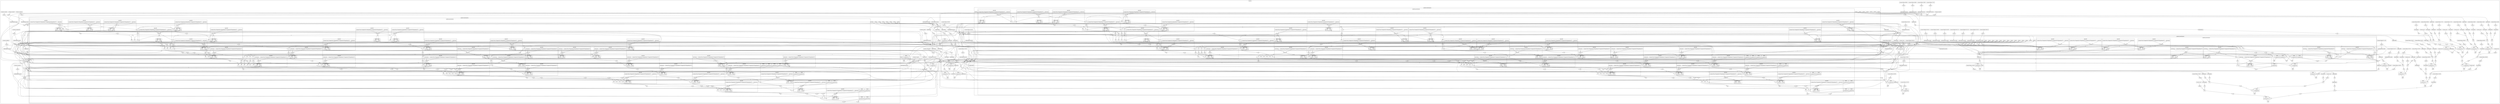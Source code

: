 digraph G {
  ratio=fill;
  subgraph cluster_11 { label="top-group"; 
    subgraph cluster_12 { label="require"; 
      "prop-13" [label="(constant #t)", shape="box" ];
    }
    "prop-15" [label="or", shape="box" ];
    "cell-14" [label="cell", shape="ellipse" ];
    "prop-18" [label="eq?", shape="box" ];
    "cell-16" [label="cell", shape="ellipse" ];
    "prop-21" [label="(constant none)", shape="box" ];
    "cell-20" [label="answer", shape="ellipse" ];
    "prop-22" [label="horse-pattern", shape="box" ];
    "cell-19" [label="cell", shape="ellipse" ];
    "prop-25" [label="(constant #[horse 24 h9])", shape="box" ];
    "cell-23" [label="answer", shape="ellipse" ];
    "prop-26" [label="eq?", shape="box" ];
    "cell-17" [label="cell", shape="ellipse" ];
    "prop-29" [label="horse-pattern", shape="box" ];
    "cell-27" [label="cell", shape="ellipse" ];
    "prop-31" [label="(constant #[horse 24 h9])", shape="box" ];
    "cell-30" [label="answer", shape="ellipse" ];
    "prop-32" [label="shield-pattern", shape="box" ];
    "cell-28" [label="cell", shape="ellipse" ];
    "prop-34" [label="knight-shield", shape="box" ];
    "cell-33" [label="cell", shape="ellipse" ];
    subgraph cluster_36 { label="require"; 
      "prop-37" [label="(constant #t)", shape="box" ];
    }
    "prop-39" [label="or", shape="box" ];
    "cell-38" [label="cell", shape="ellipse" ];
    "prop-42" [label="eq?", shape="box" ];
    "cell-40" [label="cell", shape="ellipse" ];
    "prop-45" [label="(constant none)", shape="box" ];
    "cell-44" [label="answer", shape="ellipse" ];
    "prop-46" [label="horse-pattern", shape="box" ];
    "cell-43" [label="cell", shape="ellipse" ];
    "prop-49" [label="(constant #[horse 48 h8])", shape="box" ];
    "cell-47" [label="answer", shape="ellipse" ];
    "prop-50" [label="eq?", shape="box" ];
    "cell-41" [label="cell", shape="ellipse" ];
    "prop-53" [label="horse-pattern", shape="box" ];
    "cell-51" [label="cell", shape="ellipse" ];
    "prop-55" [label="(constant #[horse 48 h8])", shape="box" ];
    "cell-54" [label="answer", shape="ellipse" ];
    "prop-56" [label="shield-pattern", shape="box" ];
    "cell-52" [label="cell", shape="ellipse" ];
    "prop-58" [label="knight-shield", shape="box" ];
    "cell-57" [label="cell", shape="ellipse" ];
    subgraph cluster_60 { label="require"; 
      "prop-61" [label="(constant #t)", shape="box" ];
    }
    "prop-63" [label="or", shape="box" ];
    "cell-62" [label="cell", shape="ellipse" ];
    "prop-66" [label="eq?", shape="box" ];
    "cell-64" [label="cell", shape="ellipse" ];
    "prop-69" [label="(constant none)", shape="box" ];
    "cell-68" [label="answer", shape="ellipse" ];
    "prop-70" [label="horse-pattern", shape="box" ];
    "cell-67" [label="cell", shape="ellipse" ];
    "prop-73" [label="(constant #[horse 72 h7])", shape="box" ];
    "cell-71" [label="answer", shape="ellipse" ];
    "prop-74" [label="eq?", shape="box" ];
    "cell-65" [label="cell", shape="ellipse" ];
    "prop-77" [label="horse-pattern", shape="box" ];
    "cell-75" [label="cell", shape="ellipse" ];
    "prop-79" [label="(constant #[horse 72 h7])", shape="box" ];
    "cell-78" [label="answer", shape="ellipse" ];
    "prop-80" [label="shield-pattern", shape="box" ];
    "cell-76" [label="cell", shape="ellipse" ];
    "prop-82" [label="knight-shield", shape="box" ];
    "cell-81" [label="cell", shape="ellipse" ];
    subgraph cluster_84 { label="require"; 
      "prop-85" [label="(constant #t)", shape="box" ];
    }
    "prop-87" [label="or", shape="box" ];
    "cell-86" [label="cell", shape="ellipse" ];
    "prop-90" [label="eq?", shape="box" ];
    "cell-88" [label="cell", shape="ellipse" ];
    "prop-93" [label="(constant none)", shape="box" ];
    "cell-92" [label="answer", shape="ellipse" ];
    "prop-94" [label="horse-pattern", shape="box" ];
    "cell-91" [label="cell", shape="ellipse" ];
    "prop-97" [label="(constant #[horse 96 h6])", shape="box" ];
    "cell-95" [label="answer", shape="ellipse" ];
    "prop-98" [label="eq?", shape="box" ];
    "cell-89" [label="cell", shape="ellipse" ];
    "prop-101" [label="horse-pattern", shape="box" ];
    "cell-99" [label="cell", shape="ellipse" ];
    "prop-103" [label="(constant #[horse 96 h6])", shape="box" ];
    "cell-102" [label="answer", shape="ellipse" ];
    "prop-104" [label="shield-pattern", shape="box" ];
    "cell-100" [label="cell", shape="ellipse" ];
    "prop-106" [label="knight-shield", shape="box" ];
    "cell-105" [label="cell", shape="ellipse" ];
    subgraph cluster_108 { label="require"; 
      "prop-109" [label="(constant #t)", shape="box" ];
    }
    "prop-111" [label="or", shape="box" ];
    "cell-110" [label="cell", shape="ellipse" ];
    "prop-114" [label="eq?", shape="box" ];
    "cell-112" [label="cell", shape="ellipse" ];
    "prop-117" [label="(constant none)", shape="box" ];
    "cell-116" [label="answer", shape="ellipse" ];
    "prop-118" [label="horse-pattern", shape="box" ];
    "cell-115" [label="cell", shape="ellipse" ];
    "prop-121" [label="(constant #[horse 120 h5])", shape="box" ];
    "cell-119" [label="answer", shape="ellipse" ];
    "prop-122" [label="eq?", shape="box" ];
    "cell-113" [label="cell", shape="ellipse" ];
    "prop-125" [label="horse-pattern", shape="box" ];
    "cell-123" [label="cell", shape="ellipse" ];
    "prop-127" [label="(constant #[horse 120 h5])", shape="box" ];
    "cell-126" [label="answer", shape="ellipse" ];
    "prop-128" [label="shield-pattern", shape="box" ];
    "cell-124" [label="cell", shape="ellipse" ];
    "prop-130" [label="knight-shield", shape="box" ];
    "cell-129" [label="cell", shape="ellipse" ];
    subgraph cluster_132 { label="require"; 
      "prop-133" [label="(constant #t)", shape="box" ];
    }
    "prop-135" [label="or", shape="box" ];
    "cell-134" [label="cell", shape="ellipse" ];
    "prop-138" [label="eq?", shape="box" ];
    "cell-136" [label="cell", shape="ellipse" ];
    "prop-141" [label="(constant none)", shape="box" ];
    "cell-140" [label="answer", shape="ellipse" ];
    "prop-142" [label="horse-pattern", shape="box" ];
    "cell-139" [label="cell", shape="ellipse" ];
    "prop-145" [label="(constant #[horse 144 h4])", shape="box" ];
    "cell-143" [label="answer", shape="ellipse" ];
    "prop-146" [label="eq?", shape="box" ];
    "cell-137" [label="cell", shape="ellipse" ];
    "prop-149" [label="horse-pattern", shape="box" ];
    "cell-147" [label="cell", shape="ellipse" ];
    "prop-151" [label="(constant #[horse 144 h4])", shape="box" ];
    "cell-150" [label="answer", shape="ellipse" ];
    "prop-152" [label="shield-pattern", shape="box" ];
    "cell-148" [label="cell", shape="ellipse" ];
    "prop-154" [label="knight-shield", shape="box" ];
    "cell-153" [label="cell", shape="ellipse" ];
    subgraph cluster_156 { label="require"; 
      "prop-157" [label="(constant #t)", shape="box" ];
    }
    "prop-159" [label="or", shape="box" ];
    "cell-158" [label="cell", shape="ellipse" ];
    "prop-162" [label="eq?", shape="box" ];
    "cell-160" [label="cell", shape="ellipse" ];
    "prop-165" [label="(constant none)", shape="box" ];
    "cell-164" [label="answer", shape="ellipse" ];
    "prop-166" [label="horse-pattern", shape="box" ];
    "cell-163" [label="cell", shape="ellipse" ];
    "prop-169" [label="(constant #[horse 168 h3])", shape="box" ];
    "cell-167" [label="answer", shape="ellipse" ];
    "prop-170" [label="eq?", shape="box" ];
    "cell-161" [label="cell", shape="ellipse" ];
    "prop-173" [label="horse-pattern", shape="box" ];
    "cell-171" [label="cell", shape="ellipse" ];
    "prop-175" [label="(constant #[horse 168 h3])", shape="box" ];
    "cell-174" [label="answer", shape="ellipse" ];
    "prop-176" [label="shield-pattern", shape="box" ];
    "cell-172" [label="cell", shape="ellipse" ];
    "prop-178" [label="knight-shield", shape="box" ];
    "cell-177" [label="cell", shape="ellipse" ];
    subgraph cluster_180 { label="require"; 
      "prop-181" [label="(constant #t)", shape="box" ];
    }
    "prop-183" [label="or", shape="box" ];
    "cell-182" [label="cell", shape="ellipse" ];
    "prop-186" [label="eq?", shape="box" ];
    "cell-184" [label="cell", shape="ellipse" ];
    "prop-189" [label="(constant none)", shape="box" ];
    "cell-188" [label="answer", shape="ellipse" ];
    "prop-190" [label="horse-pattern", shape="box" ];
    "cell-187" [label="cell", shape="ellipse" ];
    "prop-193" [label="(constant #[horse 192 h2])", shape="box" ];
    "cell-191" [label="answer", shape="ellipse" ];
    "prop-194" [label="eq?", shape="box" ];
    "cell-185" [label="cell", shape="ellipse" ];
    "prop-197" [label="horse-pattern", shape="box" ];
    "cell-195" [label="cell", shape="ellipse" ];
    "prop-199" [label="(constant #[horse 192 h2])", shape="box" ];
    "cell-198" [label="answer", shape="ellipse" ];
    "prop-200" [label="shield-pattern", shape="box" ];
    "cell-196" [label="cell", shape="ellipse" ];
    "prop-202" [label="knight-shield", shape="box" ];
    "cell-201" [label="cell", shape="ellipse" ];
    subgraph cluster_204 { label="require"; 
      "prop-205" [label="(constant #t)", shape="box" ];
    }
    "prop-207" [label="or", shape="box" ];
    "cell-206" [label="cell", shape="ellipse" ];
    "prop-210" [label="eq?", shape="box" ];
    "cell-208" [label="cell", shape="ellipse" ];
    "prop-213" [label="(constant none)", shape="box" ];
    "cell-212" [label="answer", shape="ellipse" ];
    "prop-214" [label="horse-pattern", shape="box" ];
    "cell-211" [label="cell", shape="ellipse" ];
    "prop-217" [label="(constant #[horse 216 h1])", shape="box" ];
    "cell-215" [label="answer", shape="ellipse" ];
    "prop-218" [label="eq?", shape="box" ];
    "cell-209" [label="cell", shape="ellipse" ];
    "prop-221" [label="horse-pattern", shape="box" ];
    "cell-219" [label="cell", shape="ellipse" ];
    "prop-223" [label="(constant #[horse 216 h1])", shape="box" ];
    "cell-222" [label="answer", shape="ellipse" ];
    "prop-224" [label="shield-pattern", shape="box" ];
    "cell-220" [label="cell", shape="ellipse" ];
    "prop-226" [label="knight-shield", shape="box" ];
    "cell-225" [label="cell", shape="ellipse" ];
    subgraph cluster_228 { label="require"; 
      "prop-229" [label="(constant #t)", shape="box" ];
    }
    "prop-231" [label="or", shape="box" ];
    "cell-230" [label="cell", shape="ellipse" ];
    "prop-234" [label="eq?", shape="box" ];
    "cell-232" [label="cell", shape="ellipse" ];
    "prop-237" [label="(constant none)", shape="box" ];
    "cell-236" [label="answer", shape="ellipse" ];
    "prop-238" [label="horse-pattern", shape="box" ];
    "cell-235" [label="cell", shape="ellipse" ];
    "prop-241" [label="(constant #[horse 240 h0])", shape="box" ];
    "cell-239" [label="answer", shape="ellipse" ];
    "prop-242" [label="eq?", shape="box" ];
    "cell-233" [label="cell", shape="ellipse" ];
    "prop-245" [label="horse-pattern", shape="box" ];
    "cell-243" [label="cell", shape="ellipse" ];
    "prop-247" [label="(constant #[horse 240 h0])", shape="box" ];
    "cell-246" [label="answer", shape="ellipse" ];
    "prop-248" [label="shield-pattern", shape="box" ];
    "cell-244" [label="cell", shape="ellipse" ];
    "prop-250" [label="knight-shield", shape="box" ];
    "cell-249" [label="cell", shape="ellipse" ];
    subgraph cluster_252 { label="require"; 
      "prop-253" [label="(constant #t)", shape="box" ];
    }
    "prop-255" [label="red-reined?", shape="box" ];
    "cell-254" [label="cell", shape="ellipse" ];
    "prop-257" [label="knight-horse", shape="box" ];
    "cell-256" [label="cell", shape="ellipse" ];
    subgraph cluster_259 { label="require"; 
      "prop-260" [label="(constant #t)", shape="box" ];
    }
    "prop-262" [label="red-reined?", shape="box" ];
    "cell-261" [label="cell", shape="ellipse" ];
    "prop-264" [label="knight-horse", shape="box" ];
    "cell-263" [label="cell", shape="ellipse" ];
    subgraph cluster_266 { label="require"; 
      "prop-267" [label="(constant #t)", shape="box" ];
    }
    "prop-269" [label="white?", shape="box" ];
    "cell-268" [label="cell", shape="ellipse" ];
    "prop-271" [label="knight-horse", shape="box" ];
    "cell-270" [label="cell", shape="ellipse" ];
    subgraph cluster_273 { label="require"; 
      "prop-274" [label="(constant #t)", shape="box" ];
    }
    "prop-276" [label="eq?", shape="box" ];
    "cell-275" [label="cell", shape="ellipse" ];
    "prop-279" [label="(constant #[horse 192 h2])", shape="box" ];
    "cell-277" [label="answer", shape="ellipse" ];
    "prop-280" [label="knight-horse", shape="box" ];
    "cell-278" [label="cell", shape="ellipse" ];
    subgraph cluster_282 { label="require"; 
      "prop-283" [label="(constant #t)", shape="box" ];
    }
    "prop-285" [label="eq?", shape="box" ];
    "cell-284" [label="cell", shape="ellipse" ];
    "prop-288" [label="(constant #[horse 240 h0])", shape="box" ];
    "cell-286" [label="answer", shape="ellipse" ];
    "prop-289" [label="knight-horse", shape="box" ];
    "cell-287" [label="cell", shape="ellipse" ];
    subgraph cluster_291 { label="require"; 
      "prop-292" [label="(constant #t)", shape="box" ];
    }
    "prop-294" [label="red-reined?", shape="box" ];
    "cell-293" [label="cell", shape="ellipse" ];
    "prop-296" [label="knight-horse", shape="box" ];
    "cell-295" [label="cell", shape="ellipse" ];
    subgraph cluster_298 { label="require"; 
      "prop-299" [label="(constant #t)", shape="box" ];
    }
    "prop-301" [label="white?", shape="box" ];
    "cell-300" [label="cell", shape="ellipse" ];
    "prop-303" [label="knight-horse", shape="box" ];
    "cell-302" [label="cell", shape="ellipse" ];
    subgraph cluster_305 { label="require"; 
      "prop-306" [label="(constant #t)", shape="box" ];
    }
    "prop-308" [label="black?", shape="box" ];
    "cell-307" [label="cell", shape="ellipse" ];
    "prop-310" [label="knight-horse", shape="box" ];
    "cell-309" [label="cell", shape="ellipse" ];
    subgraph cluster_312 { label="require"; 
      "prop-313" [label="(constant #t)", shape="box" ];
    }
    "prop-315" [label="eq?", shape="box" ];
    "cell-314" [label="cell", shape="ellipse" ];
    "prop-318" [label="(constant cross)", shape="box" ];
    "cell-316" [label="answer", shape="ellipse" ];
    "prop-319" [label="shield-pattern", shape="box" ];
    "cell-317" [label="cell", shape="ellipse" ];
    "prop-321" [label="knight-shield", shape="box" ];
    "cell-320" [label="cell", shape="ellipse" ];
    subgraph cluster_323 { label="require"; 
      "prop-324" [label="(constant #t)", shape="box" ];
    }
    "prop-326" [label="eq?", shape="box" ];
    "cell-325" [label="cell", shape="ellipse" ];
    "prop-329" [label="shield-pattern", shape="box" ];
    "cell-327" [label="cell", shape="ellipse" ];
    "prop-331" [label="knight-shield", shape="box" ];
    "cell-330" [label="cell", shape="ellipse" ];
    "prop-333" [label="shield-pattern", shape="box" ];
    "cell-328" [label="cell", shape="ellipse" ];
    "prop-335" [label="knight-shield", shape="box" ];
    "cell-334" [label="cell", shape="ellipse" ];
    subgraph cluster_337 { label="require"; 
      "prop-338" [label="(constant #t)", shape="box" ];
    }
    "prop-340" [label="not", shape="box" ];
    "cell-339" [label="cell", shape="ellipse" ];
    "prop-342" [label="eq?", shape="box" ];
    "cell-341" [label="cell", shape="ellipse" ];
    "prop-345" [label="shield-shape", shape="box" ];
    "cell-343" [label="cell", shape="ellipse" ];
    "prop-347" [label="knight-shield", shape="box" ];
    "cell-346" [label="cell", shape="ellipse" ];
    "prop-348" [label="shield-shape", shape="box" ];
    "cell-344" [label="cell", shape="ellipse" ];
    "prop-350" [label="knight-shield", shape="box" ];
    "cell-349" [label="cell", shape="ellipse" ];
    subgraph cluster_351 { label="require"; 
      "prop-352" [label="(constant #t)", shape="box" ];
    }
    "prop-354" [label="plumed?", shape="box" ];
    "cell-353" [label="cell", shape="ellipse" ];
    "prop-356" [label="knight-horse", shape="box" ];
    "cell-355" [label="cell", shape="ellipse" ];
    subgraph cluster_357 { label="quadratic-extend-bijection"; 
      subgraph cluster_358 { label="quadratic-guess-bijection"; 
        subgraph cluster_359 { label="require"; 
          "prop-360" [label="(constant #t)", shape="box" ];
        }
        "prop-362" [label="or", shape="box" ];
        "cell-361" [label="cell", shape="ellipse" ];
        "prop-365" [label="or", shape="box" ];
        "cell-364" [label="cell", shape="ellipse" ];
        "prop-368" [label="or", shape="box" ];
        "cell-367" [label="cell", shape="ellipse" ];
        "prop-371" [label="or", shape="box" ];
        "cell-370" [label="cell", shape="ellipse" ];
        "prop-374" [label="or", shape="box" ];
        "cell-373" [label="cell", shape="ellipse" ];
        subgraph cluster_377 { label="require"; 
          "prop-378" [label="(constant #t)", shape="box" ];
        }
        "prop-380" [label="or", shape="box" ];
        "cell-379" [label="cell", shape="ellipse" ];
        "prop-383" [label="or", shape="box" ];
        "cell-382" [label="cell", shape="ellipse" ];
        "prop-386" [label="or", shape="box" ];
        "cell-385" [label="cell", shape="ellipse" ];
        "prop-389" [label="or", shape="box" ];
        "cell-388" [label="cell", shape="ellipse" ];
        "prop-392" [label="or", shape="box" ];
        "cell-391" [label="cell", shape="ellipse" ];
        subgraph cluster_395 { label="require"; 
          "prop-396" [label="(constant #t)", shape="box" ];
        }
        "prop-398" [label="or", shape="box" ];
        "cell-397" [label="cell", shape="ellipse" ];
        "prop-401" [label="or", shape="box" ];
        "cell-400" [label="cell", shape="ellipse" ];
        "prop-404" [label="or", shape="box" ];
        "cell-403" [label="cell", shape="ellipse" ];
        "prop-407" [label="or", shape="box" ];
        "cell-406" [label="cell", shape="ellipse" ];
        "prop-410" [label="or", shape="box" ];
        "cell-409" [label="cell", shape="ellipse" ];
        subgraph cluster_413 { label="require"; 
          "prop-414" [label="(constant #t)", shape="box" ];
        }
        "prop-416" [label="or", shape="box" ];
        "cell-415" [label="cell", shape="ellipse" ];
        "prop-419" [label="or", shape="box" ];
        "cell-418" [label="cell", shape="ellipse" ];
        "prop-422" [label="or", shape="box" ];
        "cell-421" [label="cell", shape="ellipse" ];
        "prop-425" [label="or", shape="box" ];
        "cell-424" [label="cell", shape="ellipse" ];
        "prop-428" [label="or", shape="box" ];
        "cell-427" [label="cell", shape="ellipse" ];
        subgraph cluster_431 { label="require"; 
          "prop-432" [label="(constant #t)", shape="box" ];
        }
        "prop-434" [label="or", shape="box" ];
        "cell-433" [label="cell", shape="ellipse" ];
        "prop-437" [label="or", shape="box" ];
        "cell-436" [label="cell", shape="ellipse" ];
        "prop-440" [label="or", shape="box" ];
        "cell-439" [label="cell", shape="ellipse" ];
        "prop-443" [label="or", shape="box" ];
        "cell-442" [label="cell", shape="ellipse" ];
        "prop-446" [label="or", shape="box" ];
        "cell-445" [label="cell", shape="ellipse" ];
        subgraph cluster_449 { label="require"; 
          "prop-450" [label="(constant #t)", shape="box" ];
        }
        "prop-452" [label="or", shape="box" ];
        "cell-451" [label="cell", shape="ellipse" ];
        "prop-455" [label="or", shape="box" ];
        "cell-454" [label="cell", shape="ellipse" ];
        "prop-458" [label="or", shape="box" ];
        "cell-457" [label="cell", shape="ellipse" ];
        "prop-461" [label="or", shape="box" ];
        "cell-460" [label="cell", shape="ellipse" ];
        "prop-464" [label="or", shape="box" ];
        "cell-463" [label="cell", shape="ellipse" ];
        subgraph cluster_467 { label="require"; 
          "prop-468" [label="(constant #t)", shape="box" ];
        }
        "prop-470" [label="or", shape="box" ];
        "cell-469" [label="cell", shape="ellipse" ];
        "prop-472" [label="or", shape="box" ];
        "cell-471" [label="cell", shape="ellipse" ];
        "prop-474" [label="or", shape="box" ];
        "cell-473" [label="cell", shape="ellipse" ];
        "prop-476" [label="or", shape="box" ];
        "cell-475" [label="cell", shape="ellipse" ];
        "prop-478" [label="or", shape="box" ];
        "cell-477" [label="cell", shape="ellipse" ];
        subgraph cluster_479 { label="require"; 
          "prop-480" [label="(constant #t)", shape="box" ];
        }
        "prop-482" [label="or", shape="box" ];
        "cell-481" [label="cell", shape="ellipse" ];
        "prop-484" [label="or", shape="box" ];
        "cell-483" [label="cell", shape="ellipse" ];
        "prop-486" [label="or", shape="box" ];
        "cell-485" [label="cell", shape="ellipse" ];
        "prop-488" [label="or", shape="box" ];
        "cell-487" [label="cell", shape="ellipse" ];
        "prop-490" [label="or", shape="box" ];
        "cell-489" [label="cell", shape="ellipse" ];
        subgraph cluster_491 { label="require"; 
          "prop-492" [label="(constant #t)", shape="box" ];
        }
        "prop-494" [label="or", shape="box" ];
        "cell-493" [label="cell", shape="ellipse" ];
        "prop-496" [label="or", shape="box" ];
        "cell-495" [label="cell", shape="ellipse" ];
        "prop-498" [label="or", shape="box" ];
        "cell-497" [label="cell", shape="ellipse" ];
        "prop-500" [label="or", shape="box" ];
        "cell-499" [label="cell", shape="ellipse" ];
        "prop-502" [label="or", shape="box" ];
        "cell-501" [label="cell", shape="ellipse" ];
        subgraph cluster_503 { label="require"; 
          "prop-504" [label="(constant #t)", shape="box" ];
        }
        "prop-506" [label="or", shape="box" ];
        "cell-505" [label="cell", shape="ellipse" ];
        "prop-508" [label="or", shape="box" ];
        "cell-507" [label="cell", shape="ellipse" ];
        "prop-510" [label="or", shape="box" ];
        "cell-509" [label="cell", shape="ellipse" ];
        "prop-512" [label="or", shape="box" ];
        "cell-511" [label="cell", shape="ellipse" ];
        "prop-514" [label="or", shape="box" ];
        "cell-513" [label="cell", shape="ellipse" ];
        subgraph cluster_515 { label="require"; 
          "prop-516" [label="(constant #t)", shape="box" ];
        }
        "prop-518" [label="or", shape="box" ];
        "cell-517" [label="cell", shape="ellipse" ];
        "prop-520" [label="or", shape="box" ];
        "cell-519" [label="cell", shape="ellipse" ];
        "prop-522" [label="or", shape="box" ];
        "cell-521" [label="cell", shape="ellipse" ];
        "prop-524" [label="or", shape="box" ];
        "cell-523" [label="cell", shape="ellipse" ];
        "prop-526" [label="or", shape="box" ];
        "cell-525" [label="cell", shape="ellipse" ];
        subgraph cluster_527 { label="require"; 
          "prop-528" [label="(constant #t)", shape="box" ];
        }
        "prop-530" [label="or", shape="box" ];
        "cell-529" [label="cell", shape="ellipse" ];
        "prop-532" [label="or", shape="box" ];
        "cell-531" [label="cell", shape="ellipse" ];
        "prop-534" [label="or", shape="box" ];
        "cell-533" [label="cell", shape="ellipse" ];
        "prop-536" [label="or", shape="box" ];
        "cell-535" [label="cell", shape="ellipse" ];
        "prop-538" [label="or", shape="box" ];
        "cell-537" [label="cell", shape="ellipse" ];
        subgraph cluster_539 { label="guess-link"; 
          subgraph cluster_540 { label="conditional-wire"; 
            "prop-541" [label="switch", shape="box" ];
            "prop-542" [label="switch", shape="box" ];
          }
          "prop-543" [label="amb-choose", shape="box" ];
          "prop-544" [label="(constant #(tms (#(supported #t (#(hypothetical))) #(supported #f (#(hypothetical))))))", shape="box" ];
          "cell-363" [label="answer", shape="ellipse" ];
        }
        subgraph cluster_545 { label="guess-link"; 
          subgraph cluster_546 { label="conditional-wire"; 
            "prop-547" [label="switch", shape="box" ];
            "prop-548" [label="switch", shape="box" ];
          }
          "prop-549" [label="amb-choose", shape="box" ];
          "prop-550" [label="(constant #(tms (#(supported #t (#(hypothetical))) #(supported #f (#(hypothetical))))))", shape="box" ];
          "cell-381" [label="answer", shape="ellipse" ];
        }
        subgraph cluster_551 { label="guess-link"; 
          subgraph cluster_552 { label="conditional-wire"; 
            "prop-553" [label="switch", shape="box" ];
            "prop-554" [label="switch", shape="box" ];
          }
          "prop-555" [label="amb-choose", shape="box" ];
          "prop-556" [label="(constant #(tms (#(supported #t (#(hypothetical))) #(supported #f (#(hypothetical))))))", shape="box" ];
          "cell-399" [label="answer", shape="ellipse" ];
        }
        subgraph cluster_557 { label="guess-link"; 
          subgraph cluster_558 { label="conditional-wire"; 
            "prop-559" [label="switch", shape="box" ];
            "prop-560" [label="switch", shape="box" ];
          }
          "prop-561" [label="amb-choose", shape="box" ];
          "prop-562" [label="(constant #(tms (#(supported #t (#(hypothetical))) #(supported #f (#(hypothetical))))))", shape="box" ];
          "cell-417" [label="answer", shape="ellipse" ];
        }
        subgraph cluster_563 { label="guess-link"; 
          subgraph cluster_564 { label="conditional-wire"; 
            "prop-565" [label="switch", shape="box" ];
            "prop-566" [label="switch", shape="box" ];
          }
          "prop-567" [label="amb-choose", shape="box" ];
          "prop-568" [label="(constant #(tms (#(supported #t (#(hypothetical))) #(supported #f (#(hypothetical))))))", shape="box" ];
          "cell-435" [label="answer", shape="ellipse" ];
        }
        subgraph cluster_569 { label="guess-link"; 
          subgraph cluster_570 { label="conditional-wire"; 
            "prop-571" [label="switch", shape="box" ];
            "prop-572" [label="switch", shape="box" ];
          }
          "prop-573" [label="amb-choose", shape="box" ];
          "prop-574" [label="(constant #(tms (#(supported #t (#(hypothetical))) #(supported #f (#(hypothetical))))))", shape="box" ];
          "cell-453" [label="answer", shape="ellipse" ];
        }
        subgraph cluster_575 { label="guess-link"; 
          subgraph cluster_576 { label="conditional-wire"; 
            "prop-577" [label="switch", shape="box" ];
            "prop-579" [label="switch", shape="box" ];
          }
          "prop-580" [label="amb-choose", shape="box" ];
          "prop-581" [label="(constant #(tms (#(supported #t (#(hypothetical))) #(supported #f (#(hypothetical))))))", shape="box" ];
          "cell-366" [label="answer", shape="ellipse" ];
        }
        subgraph cluster_582 { label="guess-link"; 
          subgraph cluster_583 { label="conditional-wire"; 
            "prop-584" [label="switch", shape="box" ];
            "prop-585" [label="switch", shape="box" ];
          }
          "prop-586" [label="amb-choose", shape="box" ];
          "prop-587" [label="(constant #(tms (#(supported #t (#(hypothetical))) #(supported #f (#(hypothetical))))))", shape="box" ];
          "cell-384" [label="answer", shape="ellipse" ];
        }
        subgraph cluster_588 { label="guess-link"; 
          subgraph cluster_589 { label="conditional-wire"; 
            "prop-590" [label="switch", shape="box" ];
            "prop-591" [label="switch", shape="box" ];
          }
          "prop-592" [label="amb-choose", shape="box" ];
          "prop-593" [label="(constant #(tms (#(supported #t (#(hypothetical))) #(supported #f (#(hypothetical))))))", shape="box" ];
          "cell-402" [label="answer", shape="ellipse" ];
        }
        subgraph cluster_594 { label="guess-link"; 
          subgraph cluster_595 { label="conditional-wire"; 
            "prop-596" [label="switch", shape="box" ];
            "prop-597" [label="switch", shape="box" ];
          }
          "prop-598" [label="amb-choose", shape="box" ];
          "prop-599" [label="(constant #(tms (#(supported #t (#(hypothetical))) #(supported #f (#(hypothetical))))))", shape="box" ];
          "cell-420" [label="answer", shape="ellipse" ];
        }
        subgraph cluster_600 { label="guess-link"; 
          subgraph cluster_601 { label="conditional-wire"; 
            "prop-602" [label="switch", shape="box" ];
            "prop-603" [label="switch", shape="box" ];
          }
          "prop-604" [label="amb-choose", shape="box" ];
          "prop-605" [label="(constant #(tms (#(supported #t (#(hypothetical))) #(supported #f (#(hypothetical))))))", shape="box" ];
          "cell-438" [label="answer", shape="ellipse" ];
        }
        subgraph cluster_606 { label="guess-link"; 
          subgraph cluster_607 { label="conditional-wire"; 
            "prop-608" [label="switch", shape="box" ];
            "prop-609" [label="switch", shape="box" ];
          }
          "prop-610" [label="amb-choose", shape="box" ];
          "prop-611" [label="(constant #(tms (#(supported #t (#(hypothetical))) #(supported #f (#(hypothetical))))))", shape="box" ];
          "cell-456" [label="answer", shape="ellipse" ];
        }
        subgraph cluster_612 { label="guess-link"; 
          subgraph cluster_613 { label="conditional-wire"; 
            "prop-614" [label="switch", shape="box" ];
            "prop-616" [label="switch", shape="box" ];
          }
          "prop-617" [label="amb-choose", shape="box" ];
          "prop-618" [label="(constant #(tms (#(supported #t (#(hypothetical))) #(supported #f (#(hypothetical))))))", shape="box" ];
          "cell-369" [label="answer", shape="ellipse" ];
        }
        subgraph cluster_619 { label="guess-link"; 
          subgraph cluster_620 { label="conditional-wire"; 
            "prop-621" [label="switch", shape="box" ];
            "prop-622" [label="switch", shape="box" ];
          }
          "prop-623" [label="amb-choose", shape="box" ];
          "prop-624" [label="(constant #(tms (#(supported #t (#(hypothetical))) #(supported #f (#(hypothetical))))))", shape="box" ];
          "cell-387" [label="answer", shape="ellipse" ];
        }
        subgraph cluster_625 { label="guess-link"; 
          subgraph cluster_626 { label="conditional-wire"; 
            "prop-627" [label="switch", shape="box" ];
            "prop-628" [label="switch", shape="box" ];
          }
          "prop-629" [label="amb-choose", shape="box" ];
          "prop-630" [label="(constant #(tms (#(supported #t (#(hypothetical))) #(supported #f (#(hypothetical))))))", shape="box" ];
          "cell-405" [label="answer", shape="ellipse" ];
        }
        subgraph cluster_631 { label="guess-link"; 
          subgraph cluster_632 { label="conditional-wire"; 
            "prop-633" [label="switch", shape="box" ];
            "prop-634" [label="switch", shape="box" ];
          }
          "prop-635" [label="amb-choose", shape="box" ];
          "prop-636" [label="(constant #(tms (#(supported #t (#(hypothetical))) #(supported #f (#(hypothetical))))))", shape="box" ];
          "cell-423" [label="answer", shape="ellipse" ];
        }
        subgraph cluster_637 { label="guess-link"; 
          subgraph cluster_638 { label="conditional-wire"; 
            "prop-639" [label="switch", shape="box" ];
            "prop-640" [label="switch", shape="box" ];
          }
          "prop-641" [label="amb-choose", shape="box" ];
          "prop-642" [label="(constant #(tms (#(supported #t (#(hypothetical))) #(supported #f (#(hypothetical))))))", shape="box" ];
          "cell-441" [label="answer", shape="ellipse" ];
        }
        subgraph cluster_643 { label="guess-link"; 
          subgraph cluster_644 { label="conditional-wire"; 
            "prop-645" [label="switch", shape="box" ];
            "prop-646" [label="switch", shape="box" ];
          }
          "prop-647" [label="amb-choose", shape="box" ];
          "prop-648" [label="(constant #(tms (#(supported #t (#(hypothetical))) #(supported #f (#(hypothetical))))))", shape="box" ];
          "cell-459" [label="answer", shape="ellipse" ];
        }
        subgraph cluster_649 { label="guess-link"; 
          subgraph cluster_650 { label="conditional-wire"; 
            "prop-651" [label="switch", shape="box" ];
            "prop-653" [label="switch", shape="box" ];
          }
          "prop-654" [label="amb-choose", shape="box" ];
          "prop-655" [label="(constant #(tms (#(supported #t (#(hypothetical))) #(supported #f (#(hypothetical))))))", shape="box" ];
          "cell-372" [label="answer", shape="ellipse" ];
        }
        subgraph cluster_656 { label="guess-link"; 
          subgraph cluster_657 { label="conditional-wire"; 
            "prop-658" [label="switch", shape="box" ];
            "prop-659" [label="switch", shape="box" ];
          }
          "prop-660" [label="amb-choose", shape="box" ];
          "prop-661" [label="(constant #(tms (#(supported #t (#(hypothetical))) #(supported #f (#(hypothetical))))))", shape="box" ];
          "cell-390" [label="answer", shape="ellipse" ];
        }
        subgraph cluster_662 { label="guess-link"; 
          subgraph cluster_663 { label="conditional-wire"; 
            "prop-664" [label="switch", shape="box" ];
            "prop-665" [label="switch", shape="box" ];
          }
          "prop-666" [label="amb-choose", shape="box" ];
          "prop-667" [label="(constant #(tms (#(supported #t (#(hypothetical))) #(supported #f (#(hypothetical))))))", shape="box" ];
          "cell-408" [label="answer", shape="ellipse" ];
        }
        subgraph cluster_668 { label="guess-link"; 
          subgraph cluster_669 { label="conditional-wire"; 
            "prop-670" [label="switch", shape="box" ];
            "prop-671" [label="switch", shape="box" ];
          }
          "prop-672" [label="amb-choose", shape="box" ];
          "prop-673" [label="(constant #(tms (#(supported #t (#(hypothetical))) #(supported #f (#(hypothetical))))))", shape="box" ];
          "cell-426" [label="answer", shape="ellipse" ];
        }
        subgraph cluster_674 { label="guess-link"; 
          subgraph cluster_675 { label="conditional-wire"; 
            "prop-676" [label="switch", shape="box" ];
            "prop-677" [label="switch", shape="box" ];
          }
          "prop-678" [label="amb-choose", shape="box" ];
          "prop-679" [label="(constant #(tms (#(supported #t (#(hypothetical))) #(supported #f (#(hypothetical))))))", shape="box" ];
          "cell-444" [label="answer", shape="ellipse" ];
        }
        subgraph cluster_680 { label="guess-link"; 
          subgraph cluster_681 { label="conditional-wire"; 
            "prop-682" [label="switch", shape="box" ];
            "prop-683" [label="switch", shape="box" ];
          }
          "prop-684" [label="amb-choose", shape="box" ];
          "prop-685" [label="(constant #(tms (#(supported #t (#(hypothetical))) #(supported #f (#(hypothetical))))))", shape="box" ];
          "cell-462" [label="answer", shape="ellipse" ];
        }
        subgraph cluster_686 { label="guess-link"; 
          subgraph cluster_687 { label="conditional-wire"; 
            "prop-688" [label="switch", shape="box" ];
            "prop-690" [label="switch", shape="box" ];
          }
          "prop-691" [label="amb-choose", shape="box" ];
          "prop-692" [label="(constant #(tms (#(supported #t (#(hypothetical))) #(supported #f (#(hypothetical))))))", shape="box" ];
          "cell-375" [label="answer", shape="ellipse" ];
        }
        subgraph cluster_693 { label="guess-link"; 
          subgraph cluster_694 { label="conditional-wire"; 
            "prop-695" [label="switch", shape="box" ];
            "prop-696" [label="switch", shape="box" ];
          }
          "prop-697" [label="amb-choose", shape="box" ];
          "prop-698" [label="(constant #(tms (#(supported #t (#(hypothetical))) #(supported #f (#(hypothetical))))))", shape="box" ];
          "cell-393" [label="answer", shape="ellipse" ];
        }
        subgraph cluster_699 { label="guess-link"; 
          subgraph cluster_700 { label="conditional-wire"; 
            "prop-701" [label="switch", shape="box" ];
            "prop-702" [label="switch", shape="box" ];
          }
          "prop-703" [label="amb-choose", shape="box" ];
          "prop-704" [label="(constant #(tms (#(supported #t (#(hypothetical))) #(supported #f (#(hypothetical))))))", shape="box" ];
          "cell-411" [label="answer", shape="ellipse" ];
        }
        subgraph cluster_705 { label="guess-link"; 
          subgraph cluster_706 { label="conditional-wire"; 
            "prop-707" [label="switch", shape="box" ];
            "prop-708" [label="switch", shape="box" ];
          }
          "prop-709" [label="amb-choose", shape="box" ];
          "prop-710" [label="(constant #(tms (#(supported #t (#(hypothetical))) #(supported #f (#(hypothetical))))))", shape="box" ];
          "cell-429" [label="answer", shape="ellipse" ];
        }
        subgraph cluster_711 { label="guess-link"; 
          subgraph cluster_712 { label="conditional-wire"; 
            "prop-713" [label="switch", shape="box" ];
            "prop-714" [label="switch", shape="box" ];
          }
          "prop-715" [label="amb-choose", shape="box" ];
          "prop-716" [label="(constant #(tms (#(supported #t (#(hypothetical))) #(supported #f (#(hypothetical))))))", shape="box" ];
          "cell-447" [label="answer", shape="ellipse" ];
        }
        subgraph cluster_717 { label="guess-link"; 
          subgraph cluster_718 { label="conditional-wire"; 
            "prop-719" [label="switch", shape="box" ];
            "prop-720" [label="switch", shape="box" ];
          }
          "prop-721" [label="amb-choose", shape="box" ];
          "prop-722" [label="(constant #(tms (#(supported #t (#(hypothetical))) #(supported #f (#(hypothetical))))))", shape="box" ];
          "cell-465" [label="answer", shape="ellipse" ];
        }
        subgraph cluster_723 { label="guess-link"; 
          subgraph cluster_724 { label="conditional-wire"; 
            "prop-725" [label="switch", shape="box" ];
            "prop-727" [label="switch", shape="box" ];
          }
          "prop-728" [label="amb-choose", shape="box" ];
          "prop-729" [label="(constant #(tms (#(supported #t (#(hypothetical))) #(supported #f (#(hypothetical))))))", shape="box" ];
          "cell-376" [label="answer", shape="ellipse" ];
        }
        subgraph cluster_730 { label="guess-link"; 
          subgraph cluster_731 { label="conditional-wire"; 
            "prop-732" [label="switch", shape="box" ];
            "prop-733" [label="switch", shape="box" ];
          }
          "prop-734" [label="amb-choose", shape="box" ];
          "prop-735" [label="(constant #(tms (#(supported #t (#(hypothetical))) #(supported #f (#(hypothetical))))))", shape="box" ];
          "cell-394" [label="answer", shape="ellipse" ];
        }
        subgraph cluster_736 { label="guess-link"; 
          subgraph cluster_737 { label="conditional-wire"; 
            "prop-738" [label="switch", shape="box" ];
            "prop-739" [label="switch", shape="box" ];
          }
          "prop-740" [label="amb-choose", shape="box" ];
          "prop-741" [label="(constant #(tms (#(supported #t (#(hypothetical))) #(supported #f (#(hypothetical))))))", shape="box" ];
          "cell-412" [label="answer", shape="ellipse" ];
        }
        subgraph cluster_742 { label="guess-link"; 
          subgraph cluster_743 { label="conditional-wire"; 
            "prop-744" [label="switch", shape="box" ];
            "prop-745" [label="switch", shape="box" ];
          }
          "prop-746" [label="amb-choose", shape="box" ];
          "prop-747" [label="(constant #(tms (#(supported #t (#(hypothetical))) #(supported #f (#(hypothetical))))))", shape="box" ];
          "cell-430" [label="answer", shape="ellipse" ];
        }
        subgraph cluster_748 { label="guess-link"; 
          subgraph cluster_749 { label="conditional-wire"; 
            "prop-750" [label="switch", shape="box" ];
            "prop-751" [label="switch", shape="box" ];
          }
          "prop-752" [label="amb-choose", shape="box" ];
          "prop-753" [label="(constant #(tms (#(supported #t (#(hypothetical))) #(supported #f (#(hypothetical))))))", shape="box" ];
          "cell-448" [label="answer", shape="ellipse" ];
        }
        subgraph cluster_754 { label="guess-link"; 
          subgraph cluster_755 { label="conditional-wire"; 
            "prop-756" [label="switch", shape="box" ];
            "prop-757" [label="switch", shape="box" ];
          }
          "prop-758" [label="amb-choose", shape="box" ];
          "prop-759" [label="(constant #(tms (#(supported #t (#(hypothetical))) #(supported #f (#(hypothetical))))))", shape="box" ];
          "cell-466" [label="answer", shape="ellipse" ];
        }
      }
      "prop-760" [label="identity", shape="box" ];
      "prop-762" [label="identity", shape="box" ];
      "prop-763" [label="identity", shape="box" ];
      "prop-765" [label="identity", shape="box" ];
      "prop-766" [label="identity", shape="box" ];
      "prop-768" [label="identity", shape="box" ];
      "prop-769" [label="identity", shape="box" ];
      "prop-771" [label="identity", shape="box" ];
    }
    subgraph cluster_772 { label="quadratic-extend-bijection"; 
      subgraph cluster_773 { label="quadratic-guess-bijection"; 
        subgraph cluster_774 { label="require"; 
          "prop-775" [label="(constant #t)", shape="box" ];
        }
        "prop-777" [label="or", shape="box" ];
        "cell-776" [label="cell", shape="ellipse" ];
        "prop-780" [label="or", shape="box" ];
        "cell-779" [label="cell", shape="ellipse" ];
        subgraph cluster_783 { label="require"; 
          "prop-784" [label="(constant #t)", shape="box" ];
        }
        "prop-786" [label="or", shape="box" ];
        "cell-785" [label="cell", shape="ellipse" ];
        "prop-789" [label="or", shape="box" ];
        "cell-788" [label="cell", shape="ellipse" ];
        subgraph cluster_792 { label="require"; 
          "prop-793" [label="(constant #t)", shape="box" ];
        }
        "prop-795" [label="or", shape="box" ];
        "cell-794" [label="cell", shape="ellipse" ];
        "prop-798" [label="or", shape="box" ];
        "cell-797" [label="cell", shape="ellipse" ];
        subgraph cluster_801 { label="require"; 
          "prop-802" [label="(constant #t)", shape="box" ];
        }
        "prop-804" [label="or", shape="box" ];
        "cell-803" [label="cell", shape="ellipse" ];
        "prop-806" [label="or", shape="box" ];
        "cell-805" [label="cell", shape="ellipse" ];
        subgraph cluster_807 { label="require"; 
          "prop-808" [label="(constant #t)", shape="box" ];
        }
        "prop-810" [label="or", shape="box" ];
        "cell-809" [label="cell", shape="ellipse" ];
        "prop-812" [label="or", shape="box" ];
        "cell-811" [label="cell", shape="ellipse" ];
        subgraph cluster_813 { label="require"; 
          "prop-814" [label="(constant #t)", shape="box" ];
        }
        "prop-816" [label="or", shape="box" ];
        "cell-815" [label="cell", shape="ellipse" ];
        "prop-818" [label="or", shape="box" ];
        "cell-817" [label="cell", shape="ellipse" ];
        subgraph cluster_819 { label="guess-link"; 
          subgraph cluster_820 { label="conditional-wire"; 
            "prop-821" [label="switch", shape="box" ];
            "prop-822" [label="switch", shape="box" ];
          }
          "prop-823" [label="amb-choose", shape="box" ];
          "prop-824" [label="(constant #(tms (#(supported #t (#(hypothetical))) #(supported #f (#(hypothetical))))))", shape="box" ];
          "cell-778" [label="answer", shape="ellipse" ];
        }
        subgraph cluster_825 { label="guess-link"; 
          subgraph cluster_826 { label="conditional-wire"; 
            "prop-827" [label="switch", shape="box" ];
            "prop-828" [label="switch", shape="box" ];
          }
          "prop-829" [label="amb-choose", shape="box" ];
          "prop-830" [label="(constant #(tms (#(supported #t (#(hypothetical))) #(supported #f (#(hypothetical))))))", shape="box" ];
          "cell-787" [label="answer", shape="ellipse" ];
        }
        subgraph cluster_831 { label="guess-link"; 
          subgraph cluster_832 { label="conditional-wire"; 
            "prop-833" [label="switch", shape="box" ];
            "prop-834" [label="switch", shape="box" ];
          }
          "prop-835" [label="amb-choose", shape="box" ];
          "prop-836" [label="(constant #(tms (#(supported #t (#(hypothetical))) #(supported #f (#(hypothetical))))))", shape="box" ];
          "cell-796" [label="answer", shape="ellipse" ];
        }
        subgraph cluster_837 { label="guess-link"; 
          subgraph cluster_838 { label="conditional-wire"; 
            "prop-839" [label="switch", shape="box" ];
            "prop-840" [label="switch", shape="box" ];
          }
          "prop-841" [label="amb-choose", shape="box" ];
          "prop-842" [label="(constant #(tms (#(supported #t (#(hypothetical))) #(supported #f (#(hypothetical))))))", shape="box" ];
          "cell-781" [label="answer", shape="ellipse" ];
        }
        subgraph cluster_843 { label="guess-link"; 
          subgraph cluster_844 { label="conditional-wire"; 
            "prop-845" [label="switch", shape="box" ];
            "prop-846" [label="switch", shape="box" ];
          }
          "prop-847" [label="amb-choose", shape="box" ];
          "prop-848" [label="(constant #(tms (#(supported #t (#(hypothetical))) #(supported #f (#(hypothetical))))))", shape="box" ];
          "cell-790" [label="answer", shape="ellipse" ];
        }
        subgraph cluster_849 { label="guess-link"; 
          subgraph cluster_850 { label="conditional-wire"; 
            "prop-851" [label="switch", shape="box" ];
            "prop-852" [label="switch", shape="box" ];
          }
          "prop-853" [label="amb-choose", shape="box" ];
          "prop-854" [label="(constant #(tms (#(supported #t (#(hypothetical))) #(supported #f (#(hypothetical))))))", shape="box" ];
          "cell-799" [label="answer", shape="ellipse" ];
        }
        subgraph cluster_855 { label="guess-link"; 
          subgraph cluster_856 { label="conditional-wire"; 
            "prop-857" [label="switch", shape="box" ];
            "prop-858" [label="switch", shape="box" ];
          }
          "prop-859" [label="amb-choose", shape="box" ];
          "prop-860" [label="(constant #(tms (#(supported #t (#(hypothetical))) #(supported #f (#(hypothetical))))))", shape="box" ];
          "cell-782" [label="answer", shape="ellipse" ];
        }
        subgraph cluster_861 { label="guess-link"; 
          subgraph cluster_862 { label="conditional-wire"; 
            "prop-863" [label="switch", shape="box" ];
            "prop-864" [label="switch", shape="box" ];
          }
          "prop-865" [label="amb-choose", shape="box" ];
          "prop-866" [label="(constant #(tms (#(supported #t (#(hypothetical))) #(supported #f (#(hypothetical))))))", shape="box" ];
          "cell-791" [label="answer", shape="ellipse" ];
        }
        subgraph cluster_867 { label="guess-link"; 
          subgraph cluster_868 { label="conditional-wire"; 
            "prop-869" [label="switch", shape="box" ];
            "prop-870" [label="switch", shape="box" ];
          }
          "prop-871" [label="amb-choose", shape="box" ];
          "prop-872" [label="(constant #(tms (#(supported #t (#(hypothetical))) #(supported #f (#(hypothetical))))))", shape="box" ];
          "cell-800" [label="answer", shape="ellipse" ];
        }
      }
      "prop-873" [label="identity", shape="box" ];
      "prop-875" [label="identity", shape="box" ];
      "prop-876" [label="identity", shape="box" ];
      "prop-878" [label="identity", shape="box" ];
      "prop-879" [label="identity", shape="box" ];
      "prop-881" [label="identity", shape="box" ];
      "prop-882" [label="identity", shape="box" ];
      "prop-884" [label="identity", shape="box" ];
      "prop-885" [label="identity", shape="box" ];
      "prop-887" [label="identity", shape="box" ];
      "prop-888" [label="identity", shape="box" ];
      "prop-890" [label="identity", shape="box" ];
      "prop-891" [label="identity", shape="box" ];
      "prop-893" [label="identity", shape="box" ];
    }
    subgraph cluster_894 { label="quadratic-extend-bijection"; 
      subgraph cluster_895 { label="quadratic-guess-bijection"; 
        subgraph cluster_896 { label="require"; 
          "prop-897" [label="(constant #t)", shape="box" ];
        }
        "prop-899" [label="or", shape="box" ];
        "cell-898" [label="cell", shape="ellipse" ];
        "prop-902" [label="or", shape="box" ];
        "cell-901" [label="cell", shape="ellipse" ];
        "prop-905" [label="or", shape="box" ];
        "cell-904" [label="cell", shape="ellipse" ];
        "prop-908" [label="or", shape="box" ];
        "cell-907" [label="cell", shape="ellipse" ];
        "prop-911" [label="or", shape="box" ];
        "cell-910" [label="cell", shape="ellipse" ];
        subgraph cluster_914 { label="require"; 
          "prop-915" [label="(constant #t)", shape="box" ];
        }
        "prop-917" [label="or", shape="box" ];
        "cell-916" [label="cell", shape="ellipse" ];
        "prop-920" [label="or", shape="box" ];
        "cell-919" [label="cell", shape="ellipse" ];
        "prop-923" [label="or", shape="box" ];
        "cell-922" [label="cell", shape="ellipse" ];
        "prop-926" [label="or", shape="box" ];
        "cell-925" [label="cell", shape="ellipse" ];
        "prop-929" [label="or", shape="box" ];
        "cell-928" [label="cell", shape="ellipse" ];
        subgraph cluster_932 { label="require"; 
          "prop-933" [label="(constant #t)", shape="box" ];
        }
        "prop-935" [label="or", shape="box" ];
        "cell-934" [label="cell", shape="ellipse" ];
        "prop-938" [label="or", shape="box" ];
        "cell-937" [label="cell", shape="ellipse" ];
        "prop-941" [label="or", shape="box" ];
        "cell-940" [label="cell", shape="ellipse" ];
        "prop-944" [label="or", shape="box" ];
        "cell-943" [label="cell", shape="ellipse" ];
        "prop-947" [label="or", shape="box" ];
        "cell-946" [label="cell", shape="ellipse" ];
        subgraph cluster_950 { label="require"; 
          "prop-951" [label="(constant #t)", shape="box" ];
        }
        "prop-953" [label="or", shape="box" ];
        "cell-952" [label="cell", shape="ellipse" ];
        "prop-956" [label="or", shape="box" ];
        "cell-955" [label="cell", shape="ellipse" ];
        "prop-959" [label="or", shape="box" ];
        "cell-958" [label="cell", shape="ellipse" ];
        "prop-962" [label="or", shape="box" ];
        "cell-961" [label="cell", shape="ellipse" ];
        "prop-965" [label="or", shape="box" ];
        "cell-964" [label="cell", shape="ellipse" ];
        subgraph cluster_968 { label="require"; 
          "prop-969" [label="(constant #t)", shape="box" ];
        }
        "prop-971" [label="or", shape="box" ];
        "cell-970" [label="cell", shape="ellipse" ];
        "prop-974" [label="or", shape="box" ];
        "cell-973" [label="cell", shape="ellipse" ];
        "prop-977" [label="or", shape="box" ];
        "cell-976" [label="cell", shape="ellipse" ];
        "prop-980" [label="or", shape="box" ];
        "cell-979" [label="cell", shape="ellipse" ];
        "prop-983" [label="or", shape="box" ];
        "cell-982" [label="cell", shape="ellipse" ];
        subgraph cluster_986 { label="require"; 
          "prop-987" [label="(constant #t)", shape="box" ];
        }
        "prop-989" [label="or", shape="box" ];
        "cell-988" [label="cell", shape="ellipse" ];
        "prop-992" [label="or", shape="box" ];
        "cell-991" [label="cell", shape="ellipse" ];
        "prop-995" [label="or", shape="box" ];
        "cell-994" [label="cell", shape="ellipse" ];
        "prop-998" [label="or", shape="box" ];
        "cell-997" [label="cell", shape="ellipse" ];
        "prop-1001" [label="or", shape="box" ];
        "cell-1000" [label="cell", shape="ellipse" ];
        subgraph cluster_1004 { label="require"; 
          "prop-1005" [label="(constant #t)", shape="box" ];
        }
        "prop-1007" [label="or", shape="box" ];
        "cell-1006" [label="cell", shape="ellipse" ];
        "prop-1009" [label="or", shape="box" ];
        "cell-1008" [label="cell", shape="ellipse" ];
        "prop-1011" [label="or", shape="box" ];
        "cell-1010" [label="cell", shape="ellipse" ];
        "prop-1013" [label="or", shape="box" ];
        "cell-1012" [label="cell", shape="ellipse" ];
        "prop-1015" [label="or", shape="box" ];
        "cell-1014" [label="cell", shape="ellipse" ];
        subgraph cluster_1016 { label="require"; 
          "prop-1017" [label="(constant #t)", shape="box" ];
        }
        "prop-1019" [label="or", shape="box" ];
        "cell-1018" [label="cell", shape="ellipse" ];
        "prop-1021" [label="or", shape="box" ];
        "cell-1020" [label="cell", shape="ellipse" ];
        "prop-1023" [label="or", shape="box" ];
        "cell-1022" [label="cell", shape="ellipse" ];
        "prop-1025" [label="or", shape="box" ];
        "cell-1024" [label="cell", shape="ellipse" ];
        "prop-1027" [label="or", shape="box" ];
        "cell-1026" [label="cell", shape="ellipse" ];
        subgraph cluster_1028 { label="require"; 
          "prop-1029" [label="(constant #t)", shape="box" ];
        }
        "prop-1031" [label="or", shape="box" ];
        "cell-1030" [label="cell", shape="ellipse" ];
        "prop-1033" [label="or", shape="box" ];
        "cell-1032" [label="cell", shape="ellipse" ];
        "prop-1035" [label="or", shape="box" ];
        "cell-1034" [label="cell", shape="ellipse" ];
        "prop-1037" [label="or", shape="box" ];
        "cell-1036" [label="cell", shape="ellipse" ];
        "prop-1039" [label="or", shape="box" ];
        "cell-1038" [label="cell", shape="ellipse" ];
        subgraph cluster_1040 { label="require"; 
          "prop-1041" [label="(constant #t)", shape="box" ];
        }
        "prop-1043" [label="or", shape="box" ];
        "cell-1042" [label="cell", shape="ellipse" ];
        "prop-1045" [label="or", shape="box" ];
        "cell-1044" [label="cell", shape="ellipse" ];
        "prop-1047" [label="or", shape="box" ];
        "cell-1046" [label="cell", shape="ellipse" ];
        "prop-1049" [label="or", shape="box" ];
        "cell-1048" [label="cell", shape="ellipse" ];
        "prop-1051" [label="or", shape="box" ];
        "cell-1050" [label="cell", shape="ellipse" ];
        subgraph cluster_1052 { label="require"; 
          "prop-1053" [label="(constant #t)", shape="box" ];
        }
        "prop-1055" [label="or", shape="box" ];
        "cell-1054" [label="cell", shape="ellipse" ];
        "prop-1057" [label="or", shape="box" ];
        "cell-1056" [label="cell", shape="ellipse" ];
        "prop-1059" [label="or", shape="box" ];
        "cell-1058" [label="cell", shape="ellipse" ];
        "prop-1061" [label="or", shape="box" ];
        "cell-1060" [label="cell", shape="ellipse" ];
        "prop-1063" [label="or", shape="box" ];
        "cell-1062" [label="cell", shape="ellipse" ];
        subgraph cluster_1064 { label="require"; 
          "prop-1065" [label="(constant #t)", shape="box" ];
        }
        "prop-1067" [label="or", shape="box" ];
        "cell-1066" [label="cell", shape="ellipse" ];
        "prop-1069" [label="or", shape="box" ];
        "cell-1068" [label="cell", shape="ellipse" ];
        "prop-1071" [label="or", shape="box" ];
        "cell-1070" [label="cell", shape="ellipse" ];
        "prop-1073" [label="or", shape="box" ];
        "cell-1072" [label="cell", shape="ellipse" ];
        "prop-1075" [label="or", shape="box" ];
        "cell-1074" [label="cell", shape="ellipse" ];
        subgraph cluster_1076 { label="guess-link"; 
          subgraph cluster_1077 { label="conditional-wire"; 
            "prop-1078" [label="switch", shape="box" ];
            "prop-1079" [label="switch", shape="box" ];
          }
          "prop-1080" [label="amb-choose", shape="box" ];
          "prop-1081" [label="(constant #(tms (#(supported #t (#(hypothetical))) #(supported #f (#(hypothetical))))))", shape="box" ];
          "cell-900" [label="answer", shape="ellipse" ];
        }
        subgraph cluster_1082 { label="guess-link"; 
          subgraph cluster_1083 { label="conditional-wire"; 
            "prop-1084" [label="switch", shape="box" ];
            "prop-1085" [label="switch", shape="box" ];
          }
          "prop-1086" [label="amb-choose", shape="box" ];
          "prop-1087" [label="(constant #(tms (#(supported #t (#(hypothetical))) #(supported #f (#(hypothetical))))))", shape="box" ];
          "cell-918" [label="answer", shape="ellipse" ];
        }
        subgraph cluster_1088 { label="guess-link"; 
          subgraph cluster_1089 { label="conditional-wire"; 
            "prop-1090" [label="switch", shape="box" ];
            "prop-1092" [label="switch", shape="box" ];
          }
          "prop-1093" [label="amb-choose", shape="box" ];
          "prop-1094" [label="(constant #(tms (#(supported #t (#(hypothetical))) #(supported #f (#(hypothetical))))))", shape="box" ];
          "cell-936" [label="answer", shape="ellipse" ];
        }
        subgraph cluster_1095 { label="guess-link"; 
          subgraph cluster_1096 { label="conditional-wire"; 
            "prop-1097" [label="switch", shape="box" ];
            "prop-1098" [label="switch", shape="box" ];
          }
          "prop-1099" [label="amb-choose", shape="box" ];
          "prop-1100" [label="(constant #(tms (#(supported #t (#(hypothetical))) #(supported #f (#(hypothetical))))))", shape="box" ];
          "cell-954" [label="answer", shape="ellipse" ];
        }
        subgraph cluster_1101 { label="guess-link"; 
          subgraph cluster_1102 { label="conditional-wire"; 
            "prop-1103" [label="switch", shape="box" ];
            "prop-1104" [label="switch", shape="box" ];
          }
          "prop-1105" [label="amb-choose", shape="box" ];
          "prop-1106" [label="(constant #(tms (#(supported #t (#(hypothetical))) #(supported #f (#(hypothetical))))))", shape="box" ];
          "cell-972" [label="answer", shape="ellipse" ];
        }
        subgraph cluster_1107 { label="guess-link"; 
          subgraph cluster_1108 { label="conditional-wire"; 
            "prop-1109" [label="switch", shape="box" ];
            "prop-1110" [label="switch", shape="box" ];
          }
          "prop-1111" [label="amb-choose", shape="box" ];
          "prop-1112" [label="(constant #(tms (#(supported #t (#(hypothetical))) #(supported #f (#(hypothetical))))))", shape="box" ];
          "cell-990" [label="answer", shape="ellipse" ];
        }
        subgraph cluster_1113 { label="guess-link"; 
          subgraph cluster_1114 { label="conditional-wire"; 
            "prop-1115" [label="switch", shape="box" ];
            "prop-1116" [label="switch", shape="box" ];
          }
          "prop-1117" [label="amb-choose", shape="box" ];
          "prop-1118" [label="(constant #(tms (#(supported #t (#(hypothetical))) #(supported #f (#(hypothetical))))))", shape="box" ];
          "cell-903" [label="answer", shape="ellipse" ];
        }
        subgraph cluster_1119 { label="guess-link"; 
          subgraph cluster_1120 { label="conditional-wire"; 
            "prop-1121" [label="switch", shape="box" ];
            "prop-1122" [label="switch", shape="box" ];
          }
          "prop-1123" [label="amb-choose", shape="box" ];
          "prop-1124" [label="(constant #(tms (#(supported #t (#(hypothetical))) #(supported #f (#(hypothetical))))))", shape="box" ];
          "cell-921" [label="answer", shape="ellipse" ];
        }
        subgraph cluster_1125 { label="guess-link"; 
          subgraph cluster_1126 { label="conditional-wire"; 
            "prop-1127" [label="switch", shape="box" ];
            "prop-1128" [label="switch", shape="box" ];
          }
          "prop-1129" [label="amb-choose", shape="box" ];
          "prop-1130" [label="(constant #(tms (#(supported #t (#(hypothetical))) #(supported #f (#(hypothetical))))))", shape="box" ];
          "cell-939" [label="answer", shape="ellipse" ];
        }
        subgraph cluster_1131 { label="guess-link"; 
          subgraph cluster_1132 { label="conditional-wire"; 
            "prop-1133" [label="switch", shape="box" ];
            "prop-1134" [label="switch", shape="box" ];
          }
          "prop-1135" [label="amb-choose", shape="box" ];
          "prop-1136" [label="(constant #(tms (#(supported #t (#(hypothetical))) #(supported #f (#(hypothetical))))))", shape="box" ];
          "cell-957" [label="answer", shape="ellipse" ];
        }
        subgraph cluster_1137 { label="guess-link"; 
          subgraph cluster_1138 { label="conditional-wire"; 
            "prop-1139" [label="switch", shape="box" ];
            "prop-1140" [label="switch", shape="box" ];
          }
          "prop-1141" [label="amb-choose", shape="box" ];
          "prop-1142" [label="(constant #(tms (#(supported #t (#(hypothetical))) #(supported #f (#(hypothetical))))))", shape="box" ];
          "cell-975" [label="answer", shape="ellipse" ];
        }
        subgraph cluster_1143 { label="guess-link"; 
          subgraph cluster_1144 { label="conditional-wire"; 
            "prop-1145" [label="switch", shape="box" ];
            "prop-1146" [label="switch", shape="box" ];
          }
          "prop-1147" [label="amb-choose", shape="box" ];
          "prop-1148" [label="(constant #(tms (#(supported #t (#(hypothetical))) #(supported #f (#(hypothetical))))))", shape="box" ];
          "cell-993" [label="answer", shape="ellipse" ];
        }
        subgraph cluster_1149 { label="guess-link"; 
          subgraph cluster_1150 { label="conditional-wire"; 
            "prop-1151" [label="switch", shape="box" ];
            "prop-1152" [label="switch", shape="box" ];
          }
          "prop-1153" [label="amb-choose", shape="box" ];
          "prop-1154" [label="(constant #(tms (#(supported #t (#(hypothetical))) #(supported #f (#(hypothetical))))))", shape="box" ];
          "cell-906" [label="answer", shape="ellipse" ];
        }
        subgraph cluster_1155 { label="guess-link"; 
          subgraph cluster_1156 { label="conditional-wire"; 
            "prop-1157" [label="switch", shape="box" ];
            "prop-1158" [label="switch", shape="box" ];
          }
          "prop-1159" [label="amb-choose", shape="box" ];
          "prop-1160" [label="(constant #(tms (#(supported #t (#(hypothetical))) #(supported #f (#(hypothetical))))))", shape="box" ];
          "cell-924" [label="answer", shape="ellipse" ];
        }
        subgraph cluster_1161 { label="guess-link"; 
          subgraph cluster_1162 { label="conditional-wire"; 
            "prop-1163" [label="switch", shape="box" ];
            "prop-1164" [label="switch", shape="box" ];
          }
          "prop-1165" [label="amb-choose", shape="box" ];
          "prop-1166" [label="(constant #(tms (#(supported #t (#(hypothetical))) #(supported #f (#(hypothetical))))))", shape="box" ];
          "cell-942" [label="answer", shape="ellipse" ];
        }
        subgraph cluster_1167 { label="guess-link"; 
          subgraph cluster_1168 { label="conditional-wire"; 
            "prop-1169" [label="switch", shape="box" ];
            "prop-1170" [label="switch", shape="box" ];
          }
          "prop-1171" [label="amb-choose", shape="box" ];
          "prop-1172" [label="(constant #(tms (#(supported #t (#(hypothetical))) #(supported #f (#(hypothetical))))))", shape="box" ];
          "cell-960" [label="answer", shape="ellipse" ];
        }
        subgraph cluster_1173 { label="guess-link"; 
          subgraph cluster_1174 { label="conditional-wire"; 
            "prop-1175" [label="switch", shape="box" ];
            "prop-1176" [label="switch", shape="box" ];
          }
          "prop-1177" [label="amb-choose", shape="box" ];
          "prop-1178" [label="(constant #(tms (#(supported #t (#(hypothetical))) #(supported #f (#(hypothetical))))))", shape="box" ];
          "cell-978" [label="answer", shape="ellipse" ];
        }
        subgraph cluster_1179 { label="guess-link"; 
          subgraph cluster_1180 { label="conditional-wire"; 
            "prop-1181" [label="switch", shape="box" ];
            "prop-1182" [label="switch", shape="box" ];
          }
          "prop-1183" [label="amb-choose", shape="box" ];
          "prop-1184" [label="(constant #(tms (#(supported #t (#(hypothetical))) #(supported #f (#(hypothetical))))))", shape="box" ];
          "cell-996" [label="answer", shape="ellipse" ];
        }
        subgraph cluster_1185 { label="guess-link"; 
          subgraph cluster_1186 { label="conditional-wire"; 
            "prop-1187" [label="switch", shape="box" ];
            "prop-1188" [label="switch", shape="box" ];
          }
          "prop-1189" [label="amb-choose", shape="box" ];
          "prop-1190" [label="(constant #(tms (#(supported #t (#(hypothetical))) #(supported #f (#(hypothetical))))))", shape="box" ];
          "cell-909" [label="answer", shape="ellipse" ];
        }
        subgraph cluster_1191 { label="guess-link"; 
          subgraph cluster_1192 { label="conditional-wire"; 
            "prop-1193" [label="switch", shape="box" ];
            "prop-1194" [label="switch", shape="box" ];
          }
          "prop-1195" [label="amb-choose", shape="box" ];
          "prop-1196" [label="(constant #(tms (#(supported #t (#(hypothetical))) #(supported #f (#(hypothetical))))))", shape="box" ];
          "cell-927" [label="answer", shape="ellipse" ];
        }
        subgraph cluster_1197 { label="guess-link"; 
          subgraph cluster_1198 { label="conditional-wire"; 
            "prop-1199" [label="switch", shape="box" ];
            "prop-1200" [label="switch", shape="box" ];
          }
          "prop-1201" [label="amb-choose", shape="box" ];
          "prop-1202" [label="(constant #(tms (#(supported #t (#(hypothetical))) #(supported #f (#(hypothetical))))))", shape="box" ];
          "cell-945" [label="answer", shape="ellipse" ];
        }
        subgraph cluster_1203 { label="guess-link"; 
          subgraph cluster_1204 { label="conditional-wire"; 
            "prop-1205" [label="switch", shape="box" ];
            "prop-1206" [label="switch", shape="box" ];
          }
          "prop-1207" [label="amb-choose", shape="box" ];
          "prop-1208" [label="(constant #(tms (#(supported #t (#(hypothetical))) #(supported #f (#(hypothetical))))))", shape="box" ];
          "cell-963" [label="answer", shape="ellipse" ];
        }
        subgraph cluster_1209 { label="guess-link"; 
          subgraph cluster_1210 { label="conditional-wire"; 
            "prop-1211" [label="switch", shape="box" ];
            "prop-1212" [label="switch", shape="box" ];
          }
          "prop-1213" [label="amb-choose", shape="box" ];
          "prop-1214" [label="(constant #(tms (#(supported #t (#(hypothetical))) #(supported #f (#(hypothetical))))))", shape="box" ];
          "cell-981" [label="answer", shape="ellipse" ];
        }
        subgraph cluster_1215 { label="guess-link"; 
          subgraph cluster_1216 { label="conditional-wire"; 
            "prop-1217" [label="switch", shape="box" ];
            "prop-1218" [label="switch", shape="box" ];
          }
          "prop-1219" [label="amb-choose", shape="box" ];
          "prop-1220" [label="(constant #(tms (#(supported #t (#(hypothetical))) #(supported #f (#(hypothetical))))))", shape="box" ];
          "cell-999" [label="answer", shape="ellipse" ];
        }
        subgraph cluster_1221 { label="guess-link"; 
          subgraph cluster_1222 { label="conditional-wire"; 
            "prop-1223" [label="switch", shape="box" ];
            "prop-1224" [label="switch", shape="box" ];
          }
          "prop-1225" [label="amb-choose", shape="box" ];
          "prop-1226" [label="(constant #(tms (#(supported #t (#(hypothetical))) #(supported #f (#(hypothetical))))))", shape="box" ];
          "cell-912" [label="answer", shape="ellipse" ];
        }
        subgraph cluster_1227 { label="guess-link"; 
          subgraph cluster_1228 { label="conditional-wire"; 
            "prop-1229" [label="switch", shape="box" ];
            "prop-1230" [label="switch", shape="box" ];
          }
          "prop-1231" [label="amb-choose", shape="box" ];
          "prop-1232" [label="(constant #(tms (#(supported #t (#(hypothetical))) #(supported #f (#(hypothetical))))))", shape="box" ];
          "cell-930" [label="answer", shape="ellipse" ];
        }
        subgraph cluster_1233 { label="guess-link"; 
          subgraph cluster_1234 { label="conditional-wire"; 
            "prop-1235" [label="switch", shape="box" ];
            "prop-1236" [label="switch", shape="box" ];
          }
          "prop-1237" [label="amb-choose", shape="box" ];
          "prop-1238" [label="(constant #(tms (#(supported #t (#(hypothetical))) #(supported #f (#(hypothetical))))))", shape="box" ];
          "cell-948" [label="answer", shape="ellipse" ];
        }
        subgraph cluster_1239 { label="guess-link"; 
          subgraph cluster_1240 { label="conditional-wire"; 
            "prop-1241" [label="switch", shape="box" ];
            "prop-1242" [label="switch", shape="box" ];
          }
          "prop-1243" [label="amb-choose", shape="box" ];
          "prop-1244" [label="(constant #(tms (#(supported #t (#(hypothetical))) #(supported #f (#(hypothetical))))))", shape="box" ];
          "cell-966" [label="answer", shape="ellipse" ];
        }
        subgraph cluster_1245 { label="guess-link"; 
          subgraph cluster_1246 { label="conditional-wire"; 
            "prop-1247" [label="switch", shape="box" ];
            "prop-1248" [label="switch", shape="box" ];
          }
          "prop-1249" [label="amb-choose", shape="box" ];
          "prop-1250" [label="(constant #(tms (#(supported #t (#(hypothetical))) #(supported #f (#(hypothetical))))))", shape="box" ];
          "cell-984" [label="answer", shape="ellipse" ];
        }
        subgraph cluster_1251 { label="guess-link"; 
          subgraph cluster_1252 { label="conditional-wire"; 
            "prop-1253" [label="switch", shape="box" ];
            "prop-1254" [label="switch", shape="box" ];
          }
          "prop-1255" [label="amb-choose", shape="box" ];
          "prop-1256" [label="(constant #(tms (#(supported #t (#(hypothetical))) #(supported #f (#(hypothetical))))))", shape="box" ];
          "cell-1002" [label="answer", shape="ellipse" ];
        }
        subgraph cluster_1257 { label="guess-link"; 
          subgraph cluster_1258 { label="conditional-wire"; 
            "prop-1259" [label="switch", shape="box" ];
            "prop-1260" [label="switch", shape="box" ];
          }
          "prop-1261" [label="amb-choose", shape="box" ];
          "prop-1262" [label="(constant #(tms (#(supported #t (#(hypothetical))) #(supported #f (#(hypothetical))))))", shape="box" ];
          "cell-913" [label="answer", shape="ellipse" ];
        }
        subgraph cluster_1263 { label="guess-link"; 
          subgraph cluster_1264 { label="conditional-wire"; 
            "prop-1265" [label="switch", shape="box" ];
            "prop-1266" [label="switch", shape="box" ];
          }
          "prop-1267" [label="amb-choose", shape="box" ];
          "prop-1268" [label="(constant #(tms (#(supported #t (#(hypothetical))) #(supported #f (#(hypothetical))))))", shape="box" ];
          "cell-931" [label="answer", shape="ellipse" ];
        }
        subgraph cluster_1269 { label="guess-link"; 
          subgraph cluster_1270 { label="conditional-wire"; 
            "prop-1271" [label="switch", shape="box" ];
            "prop-1272" [label="switch", shape="box" ];
          }
          "prop-1273" [label="amb-choose", shape="box" ];
          "prop-1274" [label="(constant #(tms (#(supported #t (#(hypothetical))) #(supported #f (#(hypothetical))))))", shape="box" ];
          "cell-949" [label="answer", shape="ellipse" ];
        }
        subgraph cluster_1275 { label="guess-link"; 
          subgraph cluster_1276 { label="conditional-wire"; 
            "prop-1277" [label="switch", shape="box" ];
            "prop-1278" [label="switch", shape="box" ];
          }
          "prop-1279" [label="amb-choose", shape="box" ];
          "prop-1280" [label="(constant #(tms (#(supported #t (#(hypothetical))) #(supported #f (#(hypothetical))))))", shape="box" ];
          "cell-967" [label="answer", shape="ellipse" ];
        }
        subgraph cluster_1281 { label="guess-link"; 
          subgraph cluster_1282 { label="conditional-wire"; 
            "prop-1283" [label="switch", shape="box" ];
            "prop-1284" [label="switch", shape="box" ];
          }
          "prop-1285" [label="amb-choose", shape="box" ];
          "prop-1286" [label="(constant #(tms (#(supported #t (#(hypothetical))) #(supported #f (#(hypothetical))))))", shape="box" ];
          "cell-985" [label="answer", shape="ellipse" ];
        }
        subgraph cluster_1287 { label="guess-link"; 
          subgraph cluster_1288 { label="conditional-wire"; 
            "prop-1289" [label="switch", shape="box" ];
            "prop-1290" [label="switch", shape="box" ];
          }
          "prop-1291" [label="amb-choose", shape="box" ];
          "prop-1292" [label="(constant #(tms (#(supported #t (#(hypothetical))) #(supported #f (#(hypothetical))))))", shape="box" ];
          "cell-1003" [label="answer", shape="ellipse" ];
        }
      }
      "prop-1293" [label="identity", shape="box" ];
      "prop-1294" [label="identity", shape="box" ];
      "prop-1295" [label="identity", shape="box" ];
      "prop-1297" [label="identity", shape="box" ];
      "prop-1298" [label="identity", shape="box" ];
      "prop-1300" [label="identity", shape="box" ];
      "prop-1301" [label="identity", shape="box" ];
      "prop-1302" [label="identity", shape="box" ];
    }
    "prop-1303" [label="make-knight-from-horse", shape="box" ];
    "cell-35" [label="cell", shape="ellipse" ];
    "prop-1305" [label="(constant #[horse 24 h9])", shape="box" ];
    "cell-1304" [label="answer", shape="ellipse" ];
    "prop-1306" [label="make-knight-from-horse", shape="box" ];
    "cell-59" [label="cell", shape="ellipse" ];
    "prop-1308" [label="(constant #[horse 48 h8])", shape="box" ];
    "cell-1307" [label="answer", shape="ellipse" ];
    "prop-1309" [label="make-knight-from-horse", shape="box" ];
    "cell-83" [label="cell", shape="ellipse" ];
    "prop-1311" [label="(constant #[horse 72 h7])", shape="box" ];
    "cell-1310" [label="answer", shape="ellipse" ];
    "prop-1312" [label="make-knight-from-horse", shape="box" ];
    "cell-107" [label="cell", shape="ellipse" ];
    "prop-1314" [label="(constant #[horse 96 h6])", shape="box" ];
    "cell-1313" [label="answer", shape="ellipse" ];
    "prop-1315" [label="make-knight-from-horse", shape="box" ];
    "cell-131" [label="cell", shape="ellipse" ];
    "prop-1317" [label="(constant #[horse 120 h5])", shape="box" ];
    "cell-1316" [label="answer", shape="ellipse" ];
    "prop-1318" [label="make-knight-from-horse", shape="box" ];
    "cell-155" [label="cell", shape="ellipse" ];
    "prop-1320" [label="(constant #[horse 144 h4])", shape="box" ];
    "cell-1319" [label="answer", shape="ellipse" ];
    "prop-1321" [label="make-knight-from-horse", shape="box" ];
    "cell-179" [label="cell", shape="ellipse" ];
    "prop-1323" [label="(constant #[horse 168 h3])", shape="box" ];
    "cell-1322" [label="answer", shape="ellipse" ];
    "prop-1324" [label="make-knight-from-horse", shape="box" ];
    "cell-203" [label="cell", shape="ellipse" ];
    "prop-1326" [label="(constant #[horse 192 h2])", shape="box" ];
    "cell-1325" [label="answer", shape="ellipse" ];
    "prop-1327" [label="make-knight-from-horse", shape="box" ];
    "cell-227" [label="cell", shape="ellipse" ];
    "prop-1329" [label="(constant #[horse 216 h1])", shape="box" ];
    "cell-1328" [label="answer", shape="ellipse" ];
    "prop-1330" [label="make-knight-from-horse", shape="box" ];
    "cell-251" [label="cell", shape="ellipse" ];
    "prop-1332" [label="(constant #[horse 240 h0])", shape="box" ];
    "cell-1331" [label="answer", shape="ellipse" ];
    "prop-1333" [label="make-knight-from-shield", shape="box" ];
    "cell-874" [label="cell", shape="ellipse" ];
    "prop-1336" [label="(constant #[shield 1335 s9])", shape="box" ];
    "cell-1334" [label="answer", shape="ellipse" ];
    "prop-1337" [label="make-knight-from-shield", shape="box" ];
    "cell-877" [label="cell", shape="ellipse" ];
    "prop-1340" [label="(constant #[shield 1339 s8])", shape="box" ];
    "cell-1338" [label="answer", shape="ellipse" ];
    "prop-1341" [label="make-knight-from-shield", shape="box" ];
    "cell-258" [label="cell", shape="ellipse" ];
    "prop-1344" [label="(constant #[shield 1343 s7])", shape="box" ];
    "cell-1342" [label="answer", shape="ellipse" ];
    "prop-1345" [label="make-knight-from-shield", shape="box" ];
    "cell-880" [label="cell", shape="ellipse" ];
    "prop-1348" [label="(constant #[shield 1347 s6])", shape="box" ];
    "cell-1346" [label="answer", shape="ellipse" ];
    "prop-1349" [label="make-knight-from-shield", shape="box" ];
    "cell-883" [label="cell", shape="ellipse" ];
    "prop-1352" [label="(constant #[shield 1351 s5])", shape="box" ];
    "cell-1350" [label="answer", shape="ellipse" ];
    "prop-1353" [label="make-knight-from-shield", shape="box" ];
    "cell-886" [label="cell", shape="ellipse" ];
    "prop-1356" [label="(constant #[shield 1355 s4])", shape="box" ];
    "cell-1354" [label="answer", shape="ellipse" ];
    "prop-1357" [label="make-knight-from-shield", shape="box" ];
    "cell-272" [label="cell", shape="ellipse" ];
    "prop-1360" [label="(constant #[shield 1359 s3])", shape="box" ];
    "cell-1358" [label="answer", shape="ellipse" ];
    "prop-1361" [label="make-knight-from-shield", shape="box" ];
    "cell-889" [label="cell", shape="ellipse" ];
    "prop-1364" [label="(constant #[shield 1363 s2])", shape="box" ];
    "cell-1362" [label="answer", shape="ellipse" ];
    "prop-1365" [label="make-knight-from-shield", shape="box" ];
    "cell-892" [label="cell", shape="ellipse" ];
    "prop-1368" [label="(constant #[shield 1367 s1])", shape="box" ];
    "cell-1366" [label="answer", shape="ellipse" ];
    "prop-1369" [label="make-knight-from-shield", shape="box" ];
    "cell-297" [label="cell", shape="ellipse" ];
    "prop-1372" [label="(constant #[shield 1371 s0])", shape="box" ];
    "cell-1370" [label="answer", shape="ellipse" ];
    "prop-1373" [label="make-knight-from-name", shape="box" ];
    "cell-1296" [label="cell", shape="ellipse" ];
    "prop-1375" [label="(constant sir-emilio)", shape="box" ];
    "cell-1374" [label="answer", shape="ellipse" ];
    "prop-1376" [label="make-knight-from-name", shape="box" ];
    "cell-1299" [label="cell", shape="ellipse" ];
    "prop-1378" [label="(constant sir-harold)", shape="box" ];
    "cell-1377" [label="answer", shape="ellipse" ];
    "prop-1379" [label="make-knight-from-name", shape="box" ];
    "cell-281" [label="cell", shape="ellipse" ];
    "prop-1381" [label="(constant sir-gawain)", shape="box" ];
    "cell-1380" [label="answer", shape="ellipse" ];
    "prop-1382" [label="make-knight-from-name", shape="box" ];
    "cell-290" [label="cell", shape="ellipse" ];
    "prop-1384" [label="(constant sir-caspar)", shape="box" ];
    "cell-1383" [label="answer", shape="ellipse" ];
    "prop-1385" [label="make-knight-from-name", shape="box" ];
    "cell-1091" [label="cell", shape="ellipse" ];
    "prop-1387" [label="(constant sir-fernando)", shape="box" ];
    "cell-1386" [label="answer", shape="ellipse" ];
    "prop-1388" [label="make-knight-from-name", shape="box" ];
    "cell-304" [label="cell", shape="ellipse" ];
    "prop-1390" [label="(constant sir-balthus)", shape="box" ];
    "cell-1389" [label="answer", shape="ellipse" ];
    "prop-1391" [label="make-knight-from-name", shape="box" ];
    "cell-311" [label="cell", shape="ellipse" ];
    "prop-1393" [label="(constant sir-sigismund)", shape="box" ];
    "cell-1392" [label="answer", shape="ellipse" ];
    "prop-1394" [label="make-knight-from-name", shape="box" ];
    "cell-336" [label="cell", shape="ellipse" ];
    "prop-1396" [label="(constant sir-jules)", shape="box" ];
    "cell-1395" [label="answer", shape="ellipse" ];
    "prop-1397" [label="make-knight-from-name", shape="box" ];
    "cell-332" [label="cell", shape="ellipse" ];
    "prop-1399" [label="(constant sir-almeric)", shape="box" ];
    "cell-1398" [label="answer", shape="ellipse" ];
    "prop-1400" [label="make-knight-from-name", shape="box" ];
    "cell-322" [label="cell", shape="ellipse" ];
    "prop-1402" [label="(constant sir-gerard)", shape="box" ];
    "cell-1401" [label="answer", shape="ellipse" ];
    "cell-761" [label="knight", shape="ellipse" ];
    "cell-764" [label="knight", shape="ellipse" ];
    "cell-265" [label="knight", shape="ellipse" ];
    "cell-578" [label="knight", shape="ellipse" ];
    "cell-767" [label="knight", shape="ellipse" ];
    "cell-615" [label="knight", shape="ellipse" ];
    "cell-652" [label="knight", shape="ellipse" ];
    "cell-770" [label="knight", shape="ellipse" ];
    "cell-689" [label="knight", shape="ellipse" ];
    "cell-726" [label="knight", shape="ellipse" ];
  }
  "prop-13" -> "cell-14" [label="" ];
  "cell-16" -> "prop-15" [label=0 ];
  "cell-17" -> "prop-15" [label=1 ];
  "prop-15" -> "cell-14" [label="" ];
  "cell-19" -> "prop-18" [label=0 ];
  "cell-20" -> "prop-18" [label=1 ];
  "prop-18" -> "cell-16" [label="" ];
  "prop-21" -> "cell-20" [label="" ];
  "cell-23" -> "prop-22" [label="" ];
  "prop-22" -> "cell-19" [label="" ];
  "prop-25" -> "cell-23" [label="" ];
  "cell-27" -> "prop-26" [label=0 ];
  "cell-28" -> "prop-26" [label=1 ];
  "prop-26" -> "cell-17" [label="" ];
  "cell-30" -> "prop-29" [label="" ];
  "prop-29" -> "cell-27" [label="" ];
  "prop-31" -> "cell-30" [label="" ];
  "cell-33" -> "prop-32" [label="" ];
  "prop-32" -> "cell-28" [label="" ];
  "cell-35" -> "prop-34" [label="" ];
  "prop-34" -> "cell-33" [label="" ];
  "prop-37" -> "cell-38" [label="" ];
  "cell-40" -> "prop-39" [label=0 ];
  "cell-41" -> "prop-39" [label=1 ];
  "prop-39" -> "cell-38" [label="" ];
  "cell-43" -> "prop-42" [label=0 ];
  "cell-44" -> "prop-42" [label=1 ];
  "prop-42" -> "cell-40" [label="" ];
  "prop-45" -> "cell-44" [label="" ];
  "cell-47" -> "prop-46" [label="" ];
  "prop-46" -> "cell-43" [label="" ];
  "prop-49" -> "cell-47" [label="" ];
  "cell-51" -> "prop-50" [label=0 ];
  "cell-52" -> "prop-50" [label=1 ];
  "prop-50" -> "cell-41" [label="" ];
  "cell-54" -> "prop-53" [label="" ];
  "prop-53" -> "cell-51" [label="" ];
  "prop-55" -> "cell-54" [label="" ];
  "cell-57" -> "prop-56" [label="" ];
  "prop-56" -> "cell-52" [label="" ];
  "cell-59" -> "prop-58" [label="" ];
  "prop-58" -> "cell-57" [label="" ];
  "prop-61" -> "cell-62" [label="" ];
  "cell-64" -> "prop-63" [label=0 ];
  "cell-65" -> "prop-63" [label=1 ];
  "prop-63" -> "cell-62" [label="" ];
  "cell-67" -> "prop-66" [label=0 ];
  "cell-68" -> "prop-66" [label=1 ];
  "prop-66" -> "cell-64" [label="" ];
  "prop-69" -> "cell-68" [label="" ];
  "cell-71" -> "prop-70" [label="" ];
  "prop-70" -> "cell-67" [label="" ];
  "prop-73" -> "cell-71" [label="" ];
  "cell-75" -> "prop-74" [label=0 ];
  "cell-76" -> "prop-74" [label=1 ];
  "prop-74" -> "cell-65" [label="" ];
  "cell-78" -> "prop-77" [label="" ];
  "prop-77" -> "cell-75" [label="" ];
  "prop-79" -> "cell-78" [label="" ];
  "cell-81" -> "prop-80" [label="" ];
  "prop-80" -> "cell-76" [label="" ];
  "cell-83" -> "prop-82" [label="" ];
  "prop-82" -> "cell-81" [label="" ];
  "prop-85" -> "cell-86" [label="" ];
  "cell-88" -> "prop-87" [label=0 ];
  "cell-89" -> "prop-87" [label=1 ];
  "prop-87" -> "cell-86" [label="" ];
  "cell-91" -> "prop-90" [label=0 ];
  "cell-92" -> "prop-90" [label=1 ];
  "prop-90" -> "cell-88" [label="" ];
  "prop-93" -> "cell-92" [label="" ];
  "cell-95" -> "prop-94" [label="" ];
  "prop-94" -> "cell-91" [label="" ];
  "prop-97" -> "cell-95" [label="" ];
  "cell-99" -> "prop-98" [label=0 ];
  "cell-100" -> "prop-98" [label=1 ];
  "prop-98" -> "cell-89" [label="" ];
  "cell-102" -> "prop-101" [label="" ];
  "prop-101" -> "cell-99" [label="" ];
  "prop-103" -> "cell-102" [label="" ];
  "cell-105" -> "prop-104" [label="" ];
  "prop-104" -> "cell-100" [label="" ];
  "cell-107" -> "prop-106" [label="" ];
  "prop-106" -> "cell-105" [label="" ];
  "prop-109" -> "cell-110" [label="" ];
  "cell-112" -> "prop-111" [label=0 ];
  "cell-113" -> "prop-111" [label=1 ];
  "prop-111" -> "cell-110" [label="" ];
  "cell-115" -> "prop-114" [label=0 ];
  "cell-116" -> "prop-114" [label=1 ];
  "prop-114" -> "cell-112" [label="" ];
  "prop-117" -> "cell-116" [label="" ];
  "cell-119" -> "prop-118" [label="" ];
  "prop-118" -> "cell-115" [label="" ];
  "prop-121" -> "cell-119" [label="" ];
  "cell-123" -> "prop-122" [label=0 ];
  "cell-124" -> "prop-122" [label=1 ];
  "prop-122" -> "cell-113" [label="" ];
  "cell-126" -> "prop-125" [label="" ];
  "prop-125" -> "cell-123" [label="" ];
  "prop-127" -> "cell-126" [label="" ];
  "cell-129" -> "prop-128" [label="" ];
  "prop-128" -> "cell-124" [label="" ];
  "cell-131" -> "prop-130" [label="" ];
  "prop-130" -> "cell-129" [label="" ];
  "prop-133" -> "cell-134" [label="" ];
  "cell-136" -> "prop-135" [label=0 ];
  "cell-137" -> "prop-135" [label=1 ];
  "prop-135" -> "cell-134" [label="" ];
  "cell-139" -> "prop-138" [label=0 ];
  "cell-140" -> "prop-138" [label=1 ];
  "prop-138" -> "cell-136" [label="" ];
  "prop-141" -> "cell-140" [label="" ];
  "cell-143" -> "prop-142" [label="" ];
  "prop-142" -> "cell-139" [label="" ];
  "prop-145" -> "cell-143" [label="" ];
  "cell-147" -> "prop-146" [label=0 ];
  "cell-148" -> "prop-146" [label=1 ];
  "prop-146" -> "cell-137" [label="" ];
  "cell-150" -> "prop-149" [label="" ];
  "prop-149" -> "cell-147" [label="" ];
  "prop-151" -> "cell-150" [label="" ];
  "cell-153" -> "prop-152" [label="" ];
  "prop-152" -> "cell-148" [label="" ];
  "cell-155" -> "prop-154" [label="" ];
  "prop-154" -> "cell-153" [label="" ];
  "prop-157" -> "cell-158" [label="" ];
  "cell-160" -> "prop-159" [label=0 ];
  "cell-161" -> "prop-159" [label=1 ];
  "prop-159" -> "cell-158" [label="" ];
  "cell-163" -> "prop-162" [label=0 ];
  "cell-164" -> "prop-162" [label=1 ];
  "prop-162" -> "cell-160" [label="" ];
  "prop-165" -> "cell-164" [label="" ];
  "cell-167" -> "prop-166" [label="" ];
  "prop-166" -> "cell-163" [label="" ];
  "prop-169" -> "cell-167" [label="" ];
  "cell-171" -> "prop-170" [label=0 ];
  "cell-172" -> "prop-170" [label=1 ];
  "prop-170" -> "cell-161" [label="" ];
  "cell-174" -> "prop-173" [label="" ];
  "prop-173" -> "cell-171" [label="" ];
  "prop-175" -> "cell-174" [label="" ];
  "cell-177" -> "prop-176" [label="" ];
  "prop-176" -> "cell-172" [label="" ];
  "cell-179" -> "prop-178" [label="" ];
  "prop-178" -> "cell-177" [label="" ];
  "prop-181" -> "cell-182" [label="" ];
  "cell-184" -> "prop-183" [label=0 ];
  "cell-185" -> "prop-183" [label=1 ];
  "prop-183" -> "cell-182" [label="" ];
  "cell-187" -> "prop-186" [label=0 ];
  "cell-188" -> "prop-186" [label=1 ];
  "prop-186" -> "cell-184" [label="" ];
  "prop-189" -> "cell-188" [label="" ];
  "cell-191" -> "prop-190" [label="" ];
  "prop-190" -> "cell-187" [label="" ];
  "prop-193" -> "cell-191" [label="" ];
  "cell-195" -> "prop-194" [label=0 ];
  "cell-196" -> "prop-194" [label=1 ];
  "prop-194" -> "cell-185" [label="" ];
  "cell-198" -> "prop-197" [label="" ];
  "prop-197" -> "cell-195" [label="" ];
  "prop-199" -> "cell-198" [label="" ];
  "cell-201" -> "prop-200" [label="" ];
  "prop-200" -> "cell-196" [label="" ];
  "cell-203" -> "prop-202" [label="" ];
  "prop-202" -> "cell-201" [label="" ];
  "prop-205" -> "cell-206" [label="" ];
  "cell-208" -> "prop-207" [label=0 ];
  "cell-209" -> "prop-207" [label=1 ];
  "prop-207" -> "cell-206" [label="" ];
  "cell-211" -> "prop-210" [label=0 ];
  "cell-212" -> "prop-210" [label=1 ];
  "prop-210" -> "cell-208" [label="" ];
  "prop-213" -> "cell-212" [label="" ];
  "cell-215" -> "prop-214" [label="" ];
  "prop-214" -> "cell-211" [label="" ];
  "prop-217" -> "cell-215" [label="" ];
  "cell-219" -> "prop-218" [label=0 ];
  "cell-220" -> "prop-218" [label=1 ];
  "prop-218" -> "cell-209" [label="" ];
  "cell-222" -> "prop-221" [label="" ];
  "prop-221" -> "cell-219" [label="" ];
  "prop-223" -> "cell-222" [label="" ];
  "cell-225" -> "prop-224" [label="" ];
  "prop-224" -> "cell-220" [label="" ];
  "cell-227" -> "prop-226" [label="" ];
  "prop-226" -> "cell-225" [label="" ];
  "prop-229" -> "cell-230" [label="" ];
  "cell-232" -> "prop-231" [label=0 ];
  "cell-233" -> "prop-231" [label=1 ];
  "prop-231" -> "cell-230" [label="" ];
  "cell-235" -> "prop-234" [label=0 ];
  "cell-236" -> "prop-234" [label=1 ];
  "prop-234" -> "cell-232" [label="" ];
  "prop-237" -> "cell-236" [label="" ];
  "cell-239" -> "prop-238" [label="" ];
  "prop-238" -> "cell-235" [label="" ];
  "prop-241" -> "cell-239" [label="" ];
  "cell-243" -> "prop-242" [label=0 ];
  "cell-244" -> "prop-242" [label=1 ];
  "prop-242" -> "cell-233" [label="" ];
  "cell-246" -> "prop-245" [label="" ];
  "prop-245" -> "cell-243" [label="" ];
  "prop-247" -> "cell-246" [label="" ];
  "cell-249" -> "prop-248" [label="" ];
  "prop-248" -> "cell-244" [label="" ];
  "cell-251" -> "prop-250" [label="" ];
  "prop-250" -> "cell-249" [label="" ];
  "prop-253" -> "cell-254" [label="" ];
  "cell-256" -> "prop-255" [label="" ];
  "prop-255" -> "cell-254" [label="" ];
  "cell-258" -> "prop-257" [label="" ];
  "prop-257" -> "cell-256" [label="" ];
  "prop-260" -> "cell-261" [label="" ];
  "cell-263" -> "prop-262" [label="" ];
  "prop-262" -> "cell-261" [label="" ];
  "cell-265" -> "prop-264" [label="" ];
  "prop-264" -> "cell-263" [label="" ];
  "prop-267" -> "cell-268" [label="" ];
  "cell-270" -> "prop-269" [label="" ];
  "prop-269" -> "cell-268" [label="" ];
  "cell-272" -> "prop-271" [label="" ];
  "prop-271" -> "cell-270" [label="" ];
  "prop-274" -> "cell-275" [label="" ];
  "cell-277" -> "prop-276" [label=0 ];
  "cell-278" -> "prop-276" [label=1 ];
  "prop-276" -> "cell-275" [label="" ];
  "prop-279" -> "cell-277" [label="" ];
  "cell-281" -> "prop-280" [label="" ];
  "prop-280" -> "cell-278" [label="" ];
  "prop-283" -> "cell-284" [label="" ];
  "cell-286" -> "prop-285" [label=0 ];
  "cell-287" -> "prop-285" [label=1 ];
  "prop-285" -> "cell-284" [label="" ];
  "prop-288" -> "cell-286" [label="" ];
  "cell-290" -> "prop-289" [label="" ];
  "prop-289" -> "cell-287" [label="" ];
  "prop-292" -> "cell-293" [label="" ];
  "cell-295" -> "prop-294" [label="" ];
  "prop-294" -> "cell-293" [label="" ];
  "cell-297" -> "prop-296" [label="" ];
  "prop-296" -> "cell-295" [label="" ];
  "prop-299" -> "cell-300" [label="" ];
  "cell-302" -> "prop-301" [label="" ];
  "prop-301" -> "cell-300" [label="" ];
  "cell-304" -> "prop-303" [label="" ];
  "prop-303" -> "cell-302" [label="" ];
  "prop-306" -> "cell-307" [label="" ];
  "cell-309" -> "prop-308" [label="" ];
  "prop-308" -> "cell-307" [label="" ];
  "cell-311" -> "prop-310" [label="" ];
  "prop-310" -> "cell-309" [label="" ];
  "prop-313" -> "cell-314" [label="" ];
  "cell-316" -> "prop-315" [label=0 ];
  "cell-317" -> "prop-315" [label=1 ];
  "prop-315" -> "cell-314" [label="" ];
  "prop-318" -> "cell-316" [label="" ];
  "cell-320" -> "prop-319" [label="" ];
  "prop-319" -> "cell-317" [label="" ];
  "cell-322" -> "prop-321" [label="" ];
  "prop-321" -> "cell-320" [label="" ];
  "prop-324" -> "cell-325" [label="" ];
  "cell-327" -> "prop-326" [label=0 ];
  "cell-328" -> "prop-326" [label=1 ];
  "prop-326" -> "cell-325" [label="" ];
  "cell-330" -> "prop-329" [label="" ];
  "prop-329" -> "cell-327" [label="" ];
  "cell-332" -> "prop-331" [label="" ];
  "prop-331" -> "cell-330" [label="" ];
  "cell-334" -> "prop-333" [label="" ];
  "prop-333" -> "cell-328" [label="" ];
  "cell-336" -> "prop-335" [label="" ];
  "prop-335" -> "cell-334" [label="" ];
  "prop-338" -> "cell-339" [label="" ];
  "cell-341" -> "prop-340" [label="" ];
  "prop-340" -> "cell-339" [label="" ];
  "cell-343" -> "prop-342" [label=0 ];
  "cell-344" -> "prop-342" [label=1 ];
  "prop-342" -> "cell-341" [label="" ];
  "cell-346" -> "prop-345" [label="" ];
  "prop-345" -> "cell-343" [label="" ];
  "cell-332" -> "prop-347" [label="" ];
  "prop-347" -> "cell-346" [label="" ];
  "cell-349" -> "prop-348" [label="" ];
  "prop-348" -> "cell-344" [label="" ];
  "cell-336" -> "prop-350" [label="" ];
  "prop-350" -> "cell-349" [label="" ];
  "prop-352" -> "cell-353" [label="" ];
  "cell-355" -> "prop-354" [label="" ];
  "prop-354" -> "cell-353" [label="" ];
  "cell-322" -> "prop-356" [label="" ];
  "prop-356" -> "cell-355" [label="" ];
  "prop-360" -> "cell-361" [label="" ];
  "cell-363" -> "prop-362" [label=0 ];
  "cell-364" -> "prop-362" [label=1 ];
  "prop-362" -> "cell-361" [label="" ];
  "cell-366" -> "prop-365" [label=0 ];
  "cell-367" -> "prop-365" [label=1 ];
  "prop-365" -> "cell-364" [label="" ];
  "cell-369" -> "prop-368" [label=0 ];
  "cell-370" -> "prop-368" [label=1 ];
  "prop-368" -> "cell-367" [label="" ];
  "cell-372" -> "prop-371" [label=0 ];
  "cell-373" -> "prop-371" [label=1 ];
  "prop-371" -> "cell-370" [label="" ];
  "cell-375" -> "prop-374" [label=0 ];
  "cell-376" -> "prop-374" [label=1 ];
  "prop-374" -> "cell-373" [label="" ];
  "prop-378" -> "cell-379" [label="" ];
  "cell-381" -> "prop-380" [label=0 ];
  "cell-382" -> "prop-380" [label=1 ];
  "prop-380" -> "cell-379" [label="" ];
  "cell-384" -> "prop-383" [label=0 ];
  "cell-385" -> "prop-383" [label=1 ];
  "prop-383" -> "cell-382" [label="" ];
  "cell-387" -> "prop-386" [label=0 ];
  "cell-388" -> "prop-386" [label=1 ];
  "prop-386" -> "cell-385" [label="" ];
  "cell-390" -> "prop-389" [label=0 ];
  "cell-391" -> "prop-389" [label=1 ];
  "prop-389" -> "cell-388" [label="" ];
  "cell-393" -> "prop-392" [label=0 ];
  "cell-394" -> "prop-392" [label=1 ];
  "prop-392" -> "cell-391" [label="" ];
  "prop-396" -> "cell-397" [label="" ];
  "cell-399" -> "prop-398" [label=0 ];
  "cell-400" -> "prop-398" [label=1 ];
  "prop-398" -> "cell-397" [label="" ];
  "cell-402" -> "prop-401" [label=0 ];
  "cell-403" -> "prop-401" [label=1 ];
  "prop-401" -> "cell-400" [label="" ];
  "cell-405" -> "prop-404" [label=0 ];
  "cell-406" -> "prop-404" [label=1 ];
  "prop-404" -> "cell-403" [label="" ];
  "cell-408" -> "prop-407" [label=0 ];
  "cell-409" -> "prop-407" [label=1 ];
  "prop-407" -> "cell-406" [label="" ];
  "cell-411" -> "prop-410" [label=0 ];
  "cell-412" -> "prop-410" [label=1 ];
  "prop-410" -> "cell-409" [label="" ];
  "prop-414" -> "cell-415" [label="" ];
  "cell-417" -> "prop-416" [label=0 ];
  "cell-418" -> "prop-416" [label=1 ];
  "prop-416" -> "cell-415" [label="" ];
  "cell-420" -> "prop-419" [label=0 ];
  "cell-421" -> "prop-419" [label=1 ];
  "prop-419" -> "cell-418" [label="" ];
  "cell-423" -> "prop-422" [label=0 ];
  "cell-424" -> "prop-422" [label=1 ];
  "prop-422" -> "cell-421" [label="" ];
  "cell-426" -> "prop-425" [label=0 ];
  "cell-427" -> "prop-425" [label=1 ];
  "prop-425" -> "cell-424" [label="" ];
  "cell-429" -> "prop-428" [label=0 ];
  "cell-430" -> "prop-428" [label=1 ];
  "prop-428" -> "cell-427" [label="" ];
  "prop-432" -> "cell-433" [label="" ];
  "cell-435" -> "prop-434" [label=0 ];
  "cell-436" -> "prop-434" [label=1 ];
  "prop-434" -> "cell-433" [label="" ];
  "cell-438" -> "prop-437" [label=0 ];
  "cell-439" -> "prop-437" [label=1 ];
  "prop-437" -> "cell-436" [label="" ];
  "cell-441" -> "prop-440" [label=0 ];
  "cell-442" -> "prop-440" [label=1 ];
  "prop-440" -> "cell-439" [label="" ];
  "cell-444" -> "prop-443" [label=0 ];
  "cell-445" -> "prop-443" [label=1 ];
  "prop-443" -> "cell-442" [label="" ];
  "cell-447" -> "prop-446" [label=0 ];
  "cell-448" -> "prop-446" [label=1 ];
  "prop-446" -> "cell-445" [label="" ];
  "prop-450" -> "cell-451" [label="" ];
  "cell-453" -> "prop-452" [label=0 ];
  "cell-454" -> "prop-452" [label=1 ];
  "prop-452" -> "cell-451" [label="" ];
  "cell-456" -> "prop-455" [label=0 ];
  "cell-457" -> "prop-455" [label=1 ];
  "prop-455" -> "cell-454" [label="" ];
  "cell-459" -> "prop-458" [label=0 ];
  "cell-460" -> "prop-458" [label=1 ];
  "prop-458" -> "cell-457" [label="" ];
  "cell-462" -> "prop-461" [label=0 ];
  "cell-463" -> "prop-461" [label=1 ];
  "prop-461" -> "cell-460" [label="" ];
  "cell-465" -> "prop-464" [label=0 ];
  "cell-466" -> "prop-464" [label=1 ];
  "prop-464" -> "cell-463" [label="" ];
  "prop-468" -> "cell-469" [label="" ];
  "cell-363" -> "prop-470" [label=0 ];
  "cell-471" -> "prop-470" [label=1 ];
  "prop-470" -> "cell-469" [label="" ];
  "cell-381" -> "prop-472" [label=0 ];
  "cell-473" -> "prop-472" [label=1 ];
  "prop-472" -> "cell-471" [label="" ];
  "cell-399" -> "prop-474" [label=0 ];
  "cell-475" -> "prop-474" [label=1 ];
  "prop-474" -> "cell-473" [label="" ];
  "cell-417" -> "prop-476" [label=0 ];
  "cell-477" -> "prop-476" [label=1 ];
  "prop-476" -> "cell-475" [label="" ];
  "cell-435" -> "prop-478" [label=0 ];
  "cell-453" -> "prop-478" [label=1 ];
  "prop-478" -> "cell-477" [label="" ];
  "prop-480" -> "cell-481" [label="" ];
  "cell-366" -> "prop-482" [label=0 ];
  "cell-483" -> "prop-482" [label=1 ];
  "prop-482" -> "cell-481" [label="" ];
  "cell-384" -> "prop-484" [label=0 ];
  "cell-485" -> "prop-484" [label=1 ];
  "prop-484" -> "cell-483" [label="" ];
  "cell-402" -> "prop-486" [label=0 ];
  "cell-487" -> "prop-486" [label=1 ];
  "prop-486" -> "cell-485" [label="" ];
  "cell-420" -> "prop-488" [label=0 ];
  "cell-489" -> "prop-488" [label=1 ];
  "prop-488" -> "cell-487" [label="" ];
  "cell-438" -> "prop-490" [label=0 ];
  "cell-456" -> "prop-490" [label=1 ];
  "prop-490" -> "cell-489" [label="" ];
  "prop-492" -> "cell-493" [label="" ];
  "cell-369" -> "prop-494" [label=0 ];
  "cell-495" -> "prop-494" [label=1 ];
  "prop-494" -> "cell-493" [label="" ];
  "cell-387" -> "prop-496" [label=0 ];
  "cell-497" -> "prop-496" [label=1 ];
  "prop-496" -> "cell-495" [label="" ];
  "cell-405" -> "prop-498" [label=0 ];
  "cell-499" -> "prop-498" [label=1 ];
  "prop-498" -> "cell-497" [label="" ];
  "cell-423" -> "prop-500" [label=0 ];
  "cell-501" -> "prop-500" [label=1 ];
  "prop-500" -> "cell-499" [label="" ];
  "cell-441" -> "prop-502" [label=0 ];
  "cell-459" -> "prop-502" [label=1 ];
  "prop-502" -> "cell-501" [label="" ];
  "prop-504" -> "cell-505" [label="" ];
  "cell-372" -> "prop-506" [label=0 ];
  "cell-507" -> "prop-506" [label=1 ];
  "prop-506" -> "cell-505" [label="" ];
  "cell-390" -> "prop-508" [label=0 ];
  "cell-509" -> "prop-508" [label=1 ];
  "prop-508" -> "cell-507" [label="" ];
  "cell-408" -> "prop-510" [label=0 ];
  "cell-511" -> "prop-510" [label=1 ];
  "prop-510" -> "cell-509" [label="" ];
  "cell-426" -> "prop-512" [label=0 ];
  "cell-513" -> "prop-512" [label=1 ];
  "prop-512" -> "cell-511" [label="" ];
  "cell-444" -> "prop-514" [label=0 ];
  "cell-462" -> "prop-514" [label=1 ];
  "prop-514" -> "cell-513" [label="" ];
  "prop-516" -> "cell-517" [label="" ];
  "cell-375" -> "prop-518" [label=0 ];
  "cell-519" -> "prop-518" [label=1 ];
  "prop-518" -> "cell-517" [label="" ];
  "cell-393" -> "prop-520" [label=0 ];
  "cell-521" -> "prop-520" [label=1 ];
  "prop-520" -> "cell-519" [label="" ];
  "cell-411" -> "prop-522" [label=0 ];
  "cell-523" -> "prop-522" [label=1 ];
  "prop-522" -> "cell-521" [label="" ];
  "cell-429" -> "prop-524" [label=0 ];
  "cell-525" -> "prop-524" [label=1 ];
  "prop-524" -> "cell-523" [label="" ];
  "cell-447" -> "prop-526" [label=0 ];
  "cell-465" -> "prop-526" [label=1 ];
  "prop-526" -> "cell-525" [label="" ];
  "prop-528" -> "cell-529" [label="" ];
  "cell-376" -> "prop-530" [label=0 ];
  "cell-531" -> "prop-530" [label=1 ];
  "prop-530" -> "cell-529" [label="" ];
  "cell-394" -> "prop-532" [label=0 ];
  "cell-533" -> "prop-532" [label=1 ];
  "prop-532" -> "cell-531" [label="" ];
  "cell-412" -> "prop-534" [label=0 ];
  "cell-535" -> "prop-534" [label=1 ];
  "prop-534" -> "cell-533" [label="" ];
  "cell-430" -> "prop-536" [label=0 ];
  "cell-537" -> "prop-536" [label=1 ];
  "prop-536" -> "cell-535" [label="" ];
  "cell-448" -> "prop-538" [label=0 ];
  "cell-466" -> "prop-538" [label=1 ];
  "prop-538" -> "cell-537" [label="" ];
  "cell-363" -> "prop-541" [label=0 ];
  "cell-131" -> "prop-541" [label=1 ];
  "prop-541" -> "cell-265" [label="" ];
  "cell-363" -> "prop-542" [label=0 ];
  "cell-265" -> "prop-542" [label=1 ];
  "prop-542" -> "cell-131" [label="" ];
  "prop-543" -> "cell-363" [label="" ];
  "prop-544" -> "cell-363" [label="" ];
  "cell-381" -> "prop-547" [label=0 ];
  "cell-155" -> "prop-547" [label=1 ];
  "prop-547" -> "cell-265" [label="" ];
  "cell-381" -> "prop-548" [label=0 ];
  "cell-265" -> "prop-548" [label=1 ];
  "prop-548" -> "cell-155" [label="" ];
  "prop-549" -> "cell-381" [label="" ];
  "prop-550" -> "cell-381" [label="" ];
  "cell-399" -> "prop-553" [label=0 ];
  "cell-179" -> "prop-553" [label=1 ];
  "prop-553" -> "cell-265" [label="" ];
  "cell-399" -> "prop-554" [label=0 ];
  "cell-265" -> "prop-554" [label=1 ];
  "prop-554" -> "cell-179" [label="" ];
  "prop-555" -> "cell-399" [label="" ];
  "prop-556" -> "cell-399" [label="" ];
  "cell-417" -> "prop-559" [label=0 ];
  "cell-203" -> "prop-559" [label=1 ];
  "prop-559" -> "cell-265" [label="" ];
  "cell-417" -> "prop-560" [label=0 ];
  "cell-265" -> "prop-560" [label=1 ];
  "prop-560" -> "cell-203" [label="" ];
  "prop-561" -> "cell-417" [label="" ];
  "prop-562" -> "cell-417" [label="" ];
  "cell-435" -> "prop-565" [label=0 ];
  "cell-227" -> "prop-565" [label=1 ];
  "prop-565" -> "cell-265" [label="" ];
  "cell-435" -> "prop-566" [label=0 ];
  "cell-265" -> "prop-566" [label=1 ];
  "prop-566" -> "cell-227" [label="" ];
  "prop-567" -> "cell-435" [label="" ];
  "prop-568" -> "cell-435" [label="" ];
  "cell-453" -> "prop-571" [label=0 ];
  "cell-251" -> "prop-571" [label=1 ];
  "prop-571" -> "cell-265" [label="" ];
  "cell-453" -> "prop-572" [label=0 ];
  "cell-265" -> "prop-572" [label=1 ];
  "prop-572" -> "cell-251" [label="" ];
  "prop-573" -> "cell-453" [label="" ];
  "prop-574" -> "cell-453" [label="" ];
  "cell-366" -> "prop-577" [label=0 ];
  "cell-131" -> "prop-577" [label=1 ];
  "prop-577" -> "cell-578" [label="" ];
  "cell-366" -> "prop-579" [label=0 ];
  "cell-578" -> "prop-579" [label=1 ];
  "prop-579" -> "cell-131" [label="" ];
  "prop-580" -> "cell-366" [label="" ];
  "prop-581" -> "cell-366" [label="" ];
  "cell-384" -> "prop-584" [label=0 ];
  "cell-155" -> "prop-584" [label=1 ];
  "prop-584" -> "cell-578" [label="" ];
  "cell-384" -> "prop-585" [label=0 ];
  "cell-578" -> "prop-585" [label=1 ];
  "prop-585" -> "cell-155" [label="" ];
  "prop-586" -> "cell-384" [label="" ];
  "prop-587" -> "cell-384" [label="" ];
  "cell-402" -> "prop-590" [label=0 ];
  "cell-179" -> "prop-590" [label=1 ];
  "prop-590" -> "cell-578" [label="" ];
  "cell-402" -> "prop-591" [label=0 ];
  "cell-578" -> "prop-591" [label=1 ];
  "prop-591" -> "cell-179" [label="" ];
  "prop-592" -> "cell-402" [label="" ];
  "prop-593" -> "cell-402" [label="" ];
  "cell-420" -> "prop-596" [label=0 ];
  "cell-203" -> "prop-596" [label=1 ];
  "prop-596" -> "cell-578" [label="" ];
  "cell-420" -> "prop-597" [label=0 ];
  "cell-578" -> "prop-597" [label=1 ];
  "prop-597" -> "cell-203" [label="" ];
  "prop-598" -> "cell-420" [label="" ];
  "prop-599" -> "cell-420" [label="" ];
  "cell-438" -> "prop-602" [label=0 ];
  "cell-227" -> "prop-602" [label=1 ];
  "prop-602" -> "cell-578" [label="" ];
  "cell-438" -> "prop-603" [label=0 ];
  "cell-578" -> "prop-603" [label=1 ];
  "prop-603" -> "cell-227" [label="" ];
  "prop-604" -> "cell-438" [label="" ];
  "prop-605" -> "cell-438" [label="" ];
  "cell-456" -> "prop-608" [label=0 ];
  "cell-251" -> "prop-608" [label=1 ];
  "prop-608" -> "cell-578" [label="" ];
  "cell-456" -> "prop-609" [label=0 ];
  "cell-578" -> "prop-609" [label=1 ];
  "prop-609" -> "cell-251" [label="" ];
  "prop-610" -> "cell-456" [label="" ];
  "prop-611" -> "cell-456" [label="" ];
  "cell-369" -> "prop-614" [label=0 ];
  "cell-131" -> "prop-614" [label=1 ];
  "prop-614" -> "cell-615" [label="" ];
  "cell-369" -> "prop-616" [label=0 ];
  "cell-615" -> "prop-616" [label=1 ];
  "prop-616" -> "cell-131" [label="" ];
  "prop-617" -> "cell-369" [label="" ];
  "prop-618" -> "cell-369" [label="" ];
  "cell-387" -> "prop-621" [label=0 ];
  "cell-155" -> "prop-621" [label=1 ];
  "prop-621" -> "cell-615" [label="" ];
  "cell-387" -> "prop-622" [label=0 ];
  "cell-615" -> "prop-622" [label=1 ];
  "prop-622" -> "cell-155" [label="" ];
  "prop-623" -> "cell-387" [label="" ];
  "prop-624" -> "cell-387" [label="" ];
  "cell-405" -> "prop-627" [label=0 ];
  "cell-179" -> "prop-627" [label=1 ];
  "prop-627" -> "cell-615" [label="" ];
  "cell-405" -> "prop-628" [label=0 ];
  "cell-615" -> "prop-628" [label=1 ];
  "prop-628" -> "cell-179" [label="" ];
  "prop-629" -> "cell-405" [label="" ];
  "prop-630" -> "cell-405" [label="" ];
  "cell-423" -> "prop-633" [label=0 ];
  "cell-203" -> "prop-633" [label=1 ];
  "prop-633" -> "cell-615" [label="" ];
  "cell-423" -> "prop-634" [label=0 ];
  "cell-615" -> "prop-634" [label=1 ];
  "prop-634" -> "cell-203" [label="" ];
  "prop-635" -> "cell-423" [label="" ];
  "prop-636" -> "cell-423" [label="" ];
  "cell-441" -> "prop-639" [label=0 ];
  "cell-227" -> "prop-639" [label=1 ];
  "prop-639" -> "cell-615" [label="" ];
  "cell-441" -> "prop-640" [label=0 ];
  "cell-615" -> "prop-640" [label=1 ];
  "prop-640" -> "cell-227" [label="" ];
  "prop-641" -> "cell-441" [label="" ];
  "prop-642" -> "cell-441" [label="" ];
  "cell-459" -> "prop-645" [label=0 ];
  "cell-251" -> "prop-645" [label=1 ];
  "prop-645" -> "cell-615" [label="" ];
  "cell-459" -> "prop-646" [label=0 ];
  "cell-615" -> "prop-646" [label=1 ];
  "prop-646" -> "cell-251" [label="" ];
  "prop-647" -> "cell-459" [label="" ];
  "prop-648" -> "cell-459" [label="" ];
  "cell-372" -> "prop-651" [label=0 ];
  "cell-131" -> "prop-651" [label=1 ];
  "prop-651" -> "cell-652" [label="" ];
  "cell-372" -> "prop-653" [label=0 ];
  "cell-652" -> "prop-653" [label=1 ];
  "prop-653" -> "cell-131" [label="" ];
  "prop-654" -> "cell-372" [label="" ];
  "prop-655" -> "cell-372" [label="" ];
  "cell-390" -> "prop-658" [label=0 ];
  "cell-155" -> "prop-658" [label=1 ];
  "prop-658" -> "cell-652" [label="" ];
  "cell-390" -> "prop-659" [label=0 ];
  "cell-652" -> "prop-659" [label=1 ];
  "prop-659" -> "cell-155" [label="" ];
  "prop-660" -> "cell-390" [label="" ];
  "prop-661" -> "cell-390" [label="" ];
  "cell-408" -> "prop-664" [label=0 ];
  "cell-179" -> "prop-664" [label=1 ];
  "prop-664" -> "cell-652" [label="" ];
  "cell-408" -> "prop-665" [label=0 ];
  "cell-652" -> "prop-665" [label=1 ];
  "prop-665" -> "cell-179" [label="" ];
  "prop-666" -> "cell-408" [label="" ];
  "prop-667" -> "cell-408" [label="" ];
  "cell-426" -> "prop-670" [label=0 ];
  "cell-203" -> "prop-670" [label=1 ];
  "prop-670" -> "cell-652" [label="" ];
  "cell-426" -> "prop-671" [label=0 ];
  "cell-652" -> "prop-671" [label=1 ];
  "prop-671" -> "cell-203" [label="" ];
  "prop-672" -> "cell-426" [label="" ];
  "prop-673" -> "cell-426" [label="" ];
  "cell-444" -> "prop-676" [label=0 ];
  "cell-227" -> "prop-676" [label=1 ];
  "prop-676" -> "cell-652" [label="" ];
  "cell-444" -> "prop-677" [label=0 ];
  "cell-652" -> "prop-677" [label=1 ];
  "prop-677" -> "cell-227" [label="" ];
  "prop-678" -> "cell-444" [label="" ];
  "prop-679" -> "cell-444" [label="" ];
  "cell-462" -> "prop-682" [label=0 ];
  "cell-251" -> "prop-682" [label=1 ];
  "prop-682" -> "cell-652" [label="" ];
  "cell-462" -> "prop-683" [label=0 ];
  "cell-652" -> "prop-683" [label=1 ];
  "prop-683" -> "cell-251" [label="" ];
  "prop-684" -> "cell-462" [label="" ];
  "prop-685" -> "cell-462" [label="" ];
  "cell-375" -> "prop-688" [label=0 ];
  "cell-131" -> "prop-688" [label=1 ];
  "prop-688" -> "cell-689" [label="" ];
  "cell-375" -> "prop-690" [label=0 ];
  "cell-689" -> "prop-690" [label=1 ];
  "prop-690" -> "cell-131" [label="" ];
  "prop-691" -> "cell-375" [label="" ];
  "prop-692" -> "cell-375" [label="" ];
  "cell-393" -> "prop-695" [label=0 ];
  "cell-155" -> "prop-695" [label=1 ];
  "prop-695" -> "cell-689" [label="" ];
  "cell-393" -> "prop-696" [label=0 ];
  "cell-689" -> "prop-696" [label=1 ];
  "prop-696" -> "cell-155" [label="" ];
  "prop-697" -> "cell-393" [label="" ];
  "prop-698" -> "cell-393" [label="" ];
  "cell-411" -> "prop-701" [label=0 ];
  "cell-179" -> "prop-701" [label=1 ];
  "prop-701" -> "cell-689" [label="" ];
  "cell-411" -> "prop-702" [label=0 ];
  "cell-689" -> "prop-702" [label=1 ];
  "prop-702" -> "cell-179" [label="" ];
  "prop-703" -> "cell-411" [label="" ];
  "prop-704" -> "cell-411" [label="" ];
  "cell-429" -> "prop-707" [label=0 ];
  "cell-203" -> "prop-707" [label=1 ];
  "prop-707" -> "cell-689" [label="" ];
  "cell-429" -> "prop-708" [label=0 ];
  "cell-689" -> "prop-708" [label=1 ];
  "prop-708" -> "cell-203" [label="" ];
  "prop-709" -> "cell-429" [label="" ];
  "prop-710" -> "cell-429" [label="" ];
  "cell-447" -> "prop-713" [label=0 ];
  "cell-227" -> "prop-713" [label=1 ];
  "prop-713" -> "cell-689" [label="" ];
  "cell-447" -> "prop-714" [label=0 ];
  "cell-689" -> "prop-714" [label=1 ];
  "prop-714" -> "cell-227" [label="" ];
  "prop-715" -> "cell-447" [label="" ];
  "prop-716" -> "cell-447" [label="" ];
  "cell-465" -> "prop-719" [label=0 ];
  "cell-251" -> "prop-719" [label=1 ];
  "prop-719" -> "cell-689" [label="" ];
  "cell-465" -> "prop-720" [label=0 ];
  "cell-689" -> "prop-720" [label=1 ];
  "prop-720" -> "cell-251" [label="" ];
  "prop-721" -> "cell-465" [label="" ];
  "prop-722" -> "cell-465" [label="" ];
  "cell-376" -> "prop-725" [label=0 ];
  "cell-131" -> "prop-725" [label=1 ];
  "prop-725" -> "cell-726" [label="" ];
  "cell-376" -> "prop-727" [label=0 ];
  "cell-726" -> "prop-727" [label=1 ];
  "prop-727" -> "cell-131" [label="" ];
  "prop-728" -> "cell-376" [label="" ];
  "prop-729" -> "cell-376" [label="" ];
  "cell-394" -> "prop-732" [label=0 ];
  "cell-155" -> "prop-732" [label=1 ];
  "prop-732" -> "cell-726" [label="" ];
  "cell-394" -> "prop-733" [label=0 ];
  "cell-726" -> "prop-733" [label=1 ];
  "prop-733" -> "cell-155" [label="" ];
  "prop-734" -> "cell-394" [label="" ];
  "prop-735" -> "cell-394" [label="" ];
  "cell-412" -> "prop-738" [label=0 ];
  "cell-179" -> "prop-738" [label=1 ];
  "prop-738" -> "cell-726" [label="" ];
  "cell-412" -> "prop-739" [label=0 ];
  "cell-726" -> "prop-739" [label=1 ];
  "prop-739" -> "cell-179" [label="" ];
  "prop-740" -> "cell-412" [label="" ];
  "prop-741" -> "cell-412" [label="" ];
  "cell-430" -> "prop-744" [label=0 ];
  "cell-203" -> "prop-744" [label=1 ];
  "prop-744" -> "cell-726" [label="" ];
  "cell-430" -> "prop-745" [label=0 ];
  "cell-726" -> "prop-745" [label=1 ];
  "prop-745" -> "cell-203" [label="" ];
  "prop-746" -> "cell-430" [label="" ];
  "prop-747" -> "cell-430" [label="" ];
  "cell-448" -> "prop-750" [label=0 ];
  "cell-227" -> "prop-750" [label=1 ];
  "prop-750" -> "cell-726" [label="" ];
  "cell-448" -> "prop-751" [label=0 ];
  "cell-726" -> "prop-751" [label=1 ];
  "prop-751" -> "cell-227" [label="" ];
  "prop-752" -> "cell-448" [label="" ];
  "prop-753" -> "cell-448" [label="" ];
  "cell-466" -> "prop-756" [label=0 ];
  "cell-251" -> "prop-756" [label=1 ];
  "prop-756" -> "cell-726" [label="" ];
  "cell-466" -> "prop-757" [label=0 ];
  "cell-726" -> "prop-757" [label=1 ];
  "prop-757" -> "cell-251" [label="" ];
  "prop-758" -> "cell-466" [label="" ];
  "prop-759" -> "cell-466" [label="" ];
  "cell-35" -> "prop-760" [label="" ];
  "prop-760" -> "cell-761" [label="" ];
  "cell-761" -> "prop-762" [label="" ];
  "prop-762" -> "cell-35" [label="" ];
  "cell-59" -> "prop-763" [label="" ];
  "prop-763" -> "cell-764" [label="" ];
  "cell-764" -> "prop-765" [label="" ];
  "prop-765" -> "cell-59" [label="" ];
  "cell-83" -> "prop-766" [label="" ];
  "prop-766" -> "cell-767" [label="" ];
  "cell-767" -> "prop-768" [label="" ];
  "prop-768" -> "cell-83" [label="" ];
  "cell-107" -> "prop-769" [label="" ];
  "prop-769" -> "cell-770" [label="" ];
  "cell-770" -> "prop-771" [label="" ];
  "prop-771" -> "cell-107" [label="" ];
  "prop-775" -> "cell-776" [label="" ];
  "cell-778" -> "prop-777" [label=0 ];
  "cell-779" -> "prop-777" [label=1 ];
  "prop-777" -> "cell-776" [label="" ];
  "cell-781" -> "prop-780" [label=0 ];
  "cell-782" -> "prop-780" [label=1 ];
  "prop-780" -> "cell-779" [label="" ];
  "prop-784" -> "cell-785" [label="" ];
  "cell-787" -> "prop-786" [label=0 ];
  "cell-788" -> "prop-786" [label=1 ];
  "prop-786" -> "cell-785" [label="" ];
  "cell-790" -> "prop-789" [label=0 ];
  "cell-791" -> "prop-789" [label=1 ];
  "prop-789" -> "cell-788" [label="" ];
  "prop-793" -> "cell-794" [label="" ];
  "cell-796" -> "prop-795" [label=0 ];
  "cell-797" -> "prop-795" [label=1 ];
  "prop-795" -> "cell-794" [label="" ];
  "cell-799" -> "prop-798" [label=0 ];
  "cell-800" -> "prop-798" [label=1 ];
  "prop-798" -> "cell-797" [label="" ];
  "prop-802" -> "cell-803" [label="" ];
  "cell-778" -> "prop-804" [label=0 ];
  "cell-805" -> "prop-804" [label=1 ];
  "prop-804" -> "cell-803" [label="" ];
  "cell-787" -> "prop-806" [label=0 ];
  "cell-796" -> "prop-806" [label=1 ];
  "prop-806" -> "cell-805" [label="" ];
  "prop-808" -> "cell-809" [label="" ];
  "cell-781" -> "prop-810" [label=0 ];
  "cell-811" -> "prop-810" [label=1 ];
  "prop-810" -> "cell-809" [label="" ];
  "cell-790" -> "prop-812" [label=0 ];
  "cell-799" -> "prop-812" [label=1 ];
  "prop-812" -> "cell-811" [label="" ];
  "prop-814" -> "cell-815" [label="" ];
  "cell-782" -> "prop-816" [label=0 ];
  "cell-817" -> "prop-816" [label=1 ];
  "prop-816" -> "cell-815" [label="" ];
  "cell-791" -> "prop-818" [label=0 ];
  "cell-800" -> "prop-818" [label=1 ];
  "prop-818" -> "cell-817" [label="" ];
  "cell-778" -> "prop-821" [label=0 ];
  "cell-258" -> "prop-821" [label=1 ];
  "prop-821" -> "cell-578" [label="" ];
  "cell-778" -> "prop-822" [label=0 ];
  "cell-578" -> "prop-822" [label=1 ];
  "prop-822" -> "cell-258" [label="" ];
  "prop-823" -> "cell-778" [label="" ];
  "prop-824" -> "cell-778" [label="" ];
  "cell-787" -> "prop-827" [label=0 ];
  "cell-272" -> "prop-827" [label=1 ];
  "prop-827" -> "cell-578" [label="" ];
  "cell-787" -> "prop-828" [label=0 ];
  "cell-578" -> "prop-828" [label=1 ];
  "prop-828" -> "cell-272" [label="" ];
  "prop-829" -> "cell-787" [label="" ];
  "prop-830" -> "cell-787" [label="" ];
  "cell-796" -> "prop-833" [label=0 ];
  "cell-297" -> "prop-833" [label=1 ];
  "prop-833" -> "cell-578" [label="" ];
  "cell-796" -> "prop-834" [label=0 ];
  "cell-578" -> "prop-834" [label=1 ];
  "prop-834" -> "cell-297" [label="" ];
  "prop-835" -> "cell-796" [label="" ];
  "prop-836" -> "cell-796" [label="" ];
  "cell-781" -> "prop-839" [label=0 ];
  "cell-258" -> "prop-839" [label=1 ];
  "prop-839" -> "cell-767" [label="" ];
  "cell-781" -> "prop-840" [label=0 ];
  "cell-767" -> "prop-840" [label=1 ];
  "prop-840" -> "cell-258" [label="" ];
  "prop-841" -> "cell-781" [label="" ];
  "prop-842" -> "cell-781" [label="" ];
  "cell-790" -> "prop-845" [label=0 ];
  "cell-272" -> "prop-845" [label=1 ];
  "prop-845" -> "cell-767" [label="" ];
  "cell-790" -> "prop-846" [label=0 ];
  "cell-767" -> "prop-846" [label=1 ];
  "prop-846" -> "cell-272" [label="" ];
  "prop-847" -> "cell-790" [label="" ];
  "prop-848" -> "cell-790" [label="" ];
  "cell-799" -> "prop-851" [label=0 ];
  "cell-297" -> "prop-851" [label=1 ];
  "prop-851" -> "cell-767" [label="" ];
  "cell-799" -> "prop-852" [label=0 ];
  "cell-767" -> "prop-852" [label=1 ];
  "prop-852" -> "cell-297" [label="" ];
  "prop-853" -> "cell-799" [label="" ];
  "prop-854" -> "cell-799" [label="" ];
  "cell-782" -> "prop-857" [label=0 ];
  "cell-258" -> "prop-857" [label=1 ];
  "prop-857" -> "cell-652" [label="" ];
  "cell-782" -> "prop-858" [label=0 ];
  "cell-652" -> "prop-858" [label=1 ];
  "prop-858" -> "cell-258" [label="" ];
  "prop-859" -> "cell-782" [label="" ];
  "prop-860" -> "cell-782" [label="" ];
  "cell-791" -> "prop-863" [label=0 ];
  "cell-272" -> "prop-863" [label=1 ];
  "prop-863" -> "cell-652" [label="" ];
  "cell-791" -> "prop-864" [label=0 ];
  "cell-652" -> "prop-864" [label=1 ];
  "prop-864" -> "cell-272" [label="" ];
  "prop-865" -> "cell-791" [label="" ];
  "prop-866" -> "cell-791" [label="" ];
  "cell-800" -> "prop-869" [label=0 ];
  "cell-297" -> "prop-869" [label=1 ];
  "prop-869" -> "cell-652" [label="" ];
  "cell-800" -> "prop-870" [label=0 ];
  "cell-652" -> "prop-870" [label=1 ];
  "prop-870" -> "cell-297" [label="" ];
  "prop-871" -> "cell-800" [label="" ];
  "prop-872" -> "cell-800" [label="" ];
  "cell-874" -> "prop-873" [label="" ];
  "prop-873" -> "cell-761" [label="" ];
  "cell-761" -> "prop-875" [label="" ];
  "prop-875" -> "cell-874" [label="" ];
  "cell-877" -> "prop-876" [label="" ];
  "prop-876" -> "cell-764" [label="" ];
  "cell-764" -> "prop-878" [label="" ];
  "prop-878" -> "cell-877" [label="" ];
  "cell-880" -> "prop-879" [label="" ];
  "prop-879" -> "cell-265" [label="" ];
  "cell-265" -> "prop-881" [label="" ];
  "prop-881" -> "cell-880" [label="" ];
  "cell-883" -> "prop-882" [label="" ];
  "prop-882" -> "cell-615" [label="" ];
  "cell-615" -> "prop-884" [label="" ];
  "prop-884" -> "cell-883" [label="" ];
  "cell-886" -> "prop-885" [label="" ];
  "prop-885" -> "cell-770" [label="" ];
  "cell-770" -> "prop-887" [label="" ];
  "prop-887" -> "cell-886" [label="" ];
  "cell-889" -> "prop-888" [label="" ];
  "prop-888" -> "cell-689" [label="" ];
  "cell-689" -> "prop-890" [label="" ];
  "prop-890" -> "cell-889" [label="" ];
  "cell-892" -> "prop-891" [label="" ];
  "prop-891" -> "cell-726" [label="" ];
  "cell-726" -> "prop-893" [label="" ];
  "prop-893" -> "cell-892" [label="" ];
  "prop-897" -> "cell-898" [label="" ];
  "cell-900" -> "prop-899" [label=0 ];
  "cell-901" -> "prop-899" [label=1 ];
  "prop-899" -> "cell-898" [label="" ];
  "cell-903" -> "prop-902" [label=0 ];
  "cell-904" -> "prop-902" [label=1 ];
  "prop-902" -> "cell-901" [label="" ];
  "cell-906" -> "prop-905" [label=0 ];
  "cell-907" -> "prop-905" [label=1 ];
  "prop-905" -> "cell-904" [label="" ];
  "cell-909" -> "prop-908" [label=0 ];
  "cell-910" -> "prop-908" [label=1 ];
  "prop-908" -> "cell-907" [label="" ];
  "cell-912" -> "prop-911" [label=0 ];
  "cell-913" -> "prop-911" [label=1 ];
  "prop-911" -> "cell-910" [label="" ];
  "prop-915" -> "cell-916" [label="" ];
  "cell-918" -> "prop-917" [label=0 ];
  "cell-919" -> "prop-917" [label=1 ];
  "prop-917" -> "cell-916" [label="" ];
  "cell-921" -> "prop-920" [label=0 ];
  "cell-922" -> "prop-920" [label=1 ];
  "prop-920" -> "cell-919" [label="" ];
  "cell-924" -> "prop-923" [label=0 ];
  "cell-925" -> "prop-923" [label=1 ];
  "prop-923" -> "cell-922" [label="" ];
  "cell-927" -> "prop-926" [label=0 ];
  "cell-928" -> "prop-926" [label=1 ];
  "prop-926" -> "cell-925" [label="" ];
  "cell-930" -> "prop-929" [label=0 ];
  "cell-931" -> "prop-929" [label=1 ];
  "prop-929" -> "cell-928" [label="" ];
  "prop-933" -> "cell-934" [label="" ];
  "cell-936" -> "prop-935" [label=0 ];
  "cell-937" -> "prop-935" [label=1 ];
  "prop-935" -> "cell-934" [label="" ];
  "cell-939" -> "prop-938" [label=0 ];
  "cell-940" -> "prop-938" [label=1 ];
  "prop-938" -> "cell-937" [label="" ];
  "cell-942" -> "prop-941" [label=0 ];
  "cell-943" -> "prop-941" [label=1 ];
  "prop-941" -> "cell-940" [label="" ];
  "cell-945" -> "prop-944" [label=0 ];
  "cell-946" -> "prop-944" [label=1 ];
  "prop-944" -> "cell-943" [label="" ];
  "cell-948" -> "prop-947" [label=0 ];
  "cell-949" -> "prop-947" [label=1 ];
  "prop-947" -> "cell-946" [label="" ];
  "prop-951" -> "cell-952" [label="" ];
  "cell-954" -> "prop-953" [label=0 ];
  "cell-955" -> "prop-953" [label=1 ];
  "prop-953" -> "cell-952" [label="" ];
  "cell-957" -> "prop-956" [label=0 ];
  "cell-958" -> "prop-956" [label=1 ];
  "prop-956" -> "cell-955" [label="" ];
  "cell-960" -> "prop-959" [label=0 ];
  "cell-961" -> "prop-959" [label=1 ];
  "prop-959" -> "cell-958" [label="" ];
  "cell-963" -> "prop-962" [label=0 ];
  "cell-964" -> "prop-962" [label=1 ];
  "prop-962" -> "cell-961" [label="" ];
  "cell-966" -> "prop-965" [label=0 ];
  "cell-967" -> "prop-965" [label=1 ];
  "prop-965" -> "cell-964" [label="" ];
  "prop-969" -> "cell-970" [label="" ];
  "cell-972" -> "prop-971" [label=0 ];
  "cell-973" -> "prop-971" [label=1 ];
  "prop-971" -> "cell-970" [label="" ];
  "cell-975" -> "prop-974" [label=0 ];
  "cell-976" -> "prop-974" [label=1 ];
  "prop-974" -> "cell-973" [label="" ];
  "cell-978" -> "prop-977" [label=0 ];
  "cell-979" -> "prop-977" [label=1 ];
  "prop-977" -> "cell-976" [label="" ];
  "cell-981" -> "prop-980" [label=0 ];
  "cell-982" -> "prop-980" [label=1 ];
  "prop-980" -> "cell-979" [label="" ];
  "cell-984" -> "prop-983" [label=0 ];
  "cell-985" -> "prop-983" [label=1 ];
  "prop-983" -> "cell-982" [label="" ];
  "prop-987" -> "cell-988" [label="" ];
  "cell-990" -> "prop-989" [label=0 ];
  "cell-991" -> "prop-989" [label=1 ];
  "prop-989" -> "cell-988" [label="" ];
  "cell-993" -> "prop-992" [label=0 ];
  "cell-994" -> "prop-992" [label=1 ];
  "prop-992" -> "cell-991" [label="" ];
  "cell-996" -> "prop-995" [label=0 ];
  "cell-997" -> "prop-995" [label=1 ];
  "prop-995" -> "cell-994" [label="" ];
  "cell-999" -> "prop-998" [label=0 ];
  "cell-1000" -> "prop-998" [label=1 ];
  "prop-998" -> "cell-997" [label="" ];
  "cell-1002" -> "prop-1001" [label=0 ];
  "cell-1003" -> "prop-1001" [label=1 ];
  "prop-1001" -> "cell-1000" [label="" ];
  "prop-1005" -> "cell-1006" [label="" ];
  "cell-900" -> "prop-1007" [label=0 ];
  "cell-1008" -> "prop-1007" [label=1 ];
  "prop-1007" -> "cell-1006" [label="" ];
  "cell-918" -> "prop-1009" [label=0 ];
  "cell-1010" -> "prop-1009" [label=1 ];
  "prop-1009" -> "cell-1008" [label="" ];
  "cell-936" -> "prop-1011" [label=0 ];
  "cell-1012" -> "prop-1011" [label=1 ];
  "prop-1011" -> "cell-1010" [label="" ];
  "cell-954" -> "prop-1013" [label=0 ];
  "cell-1014" -> "prop-1013" [label=1 ];
  "prop-1013" -> "cell-1012" [label="" ];
  "cell-972" -> "prop-1015" [label=0 ];
  "cell-990" -> "prop-1015" [label=1 ];
  "prop-1015" -> "cell-1014" [label="" ];
  "prop-1017" -> "cell-1018" [label="" ];
  "cell-903" -> "prop-1019" [label=0 ];
  "cell-1020" -> "prop-1019" [label=1 ];
  "prop-1019" -> "cell-1018" [label="" ];
  "cell-921" -> "prop-1021" [label=0 ];
  "cell-1022" -> "prop-1021" [label=1 ];
  "prop-1021" -> "cell-1020" [label="" ];
  "cell-939" -> "prop-1023" [label=0 ];
  "cell-1024" -> "prop-1023" [label=1 ];
  "prop-1023" -> "cell-1022" [label="" ];
  "cell-957" -> "prop-1025" [label=0 ];
  "cell-1026" -> "prop-1025" [label=1 ];
  "prop-1025" -> "cell-1024" [label="" ];
  "cell-975" -> "prop-1027" [label=0 ];
  "cell-993" -> "prop-1027" [label=1 ];
  "prop-1027" -> "cell-1026" [label="" ];
  "prop-1029" -> "cell-1030" [label="" ];
  "cell-906" -> "prop-1031" [label=0 ];
  "cell-1032" -> "prop-1031" [label=1 ];
  "prop-1031" -> "cell-1030" [label="" ];
  "cell-924" -> "prop-1033" [label=0 ];
  "cell-1034" -> "prop-1033" [label=1 ];
  "prop-1033" -> "cell-1032" [label="" ];
  "cell-942" -> "prop-1035" [label=0 ];
  "cell-1036" -> "prop-1035" [label=1 ];
  "prop-1035" -> "cell-1034" [label="" ];
  "cell-960" -> "prop-1037" [label=0 ];
  "cell-1038" -> "prop-1037" [label=1 ];
  "prop-1037" -> "cell-1036" [label="" ];
  "cell-978" -> "prop-1039" [label=0 ];
  "cell-996" -> "prop-1039" [label=1 ];
  "prop-1039" -> "cell-1038" [label="" ];
  "prop-1041" -> "cell-1042" [label="" ];
  "cell-909" -> "prop-1043" [label=0 ];
  "cell-1044" -> "prop-1043" [label=1 ];
  "prop-1043" -> "cell-1042" [label="" ];
  "cell-927" -> "prop-1045" [label=0 ];
  "cell-1046" -> "prop-1045" [label=1 ];
  "prop-1045" -> "cell-1044" [label="" ];
  "cell-945" -> "prop-1047" [label=0 ];
  "cell-1048" -> "prop-1047" [label=1 ];
  "prop-1047" -> "cell-1046" [label="" ];
  "cell-963" -> "prop-1049" [label=0 ];
  "cell-1050" -> "prop-1049" [label=1 ];
  "prop-1049" -> "cell-1048" [label="" ];
  "cell-981" -> "prop-1051" [label=0 ];
  "cell-999" -> "prop-1051" [label=1 ];
  "prop-1051" -> "cell-1050" [label="" ];
  "prop-1053" -> "cell-1054" [label="" ];
  "cell-912" -> "prop-1055" [label=0 ];
  "cell-1056" -> "prop-1055" [label=1 ];
  "prop-1055" -> "cell-1054" [label="" ];
  "cell-930" -> "prop-1057" [label=0 ];
  "cell-1058" -> "prop-1057" [label=1 ];
  "prop-1057" -> "cell-1056" [label="" ];
  "cell-948" -> "prop-1059" [label=0 ];
  "cell-1060" -> "prop-1059" [label=1 ];
  "prop-1059" -> "cell-1058" [label="" ];
  "cell-966" -> "prop-1061" [label=0 ];
  "cell-1062" -> "prop-1061" [label=1 ];
  "prop-1061" -> "cell-1060" [label="" ];
  "cell-984" -> "prop-1063" [label=0 ];
  "cell-1002" -> "prop-1063" [label=1 ];
  "prop-1063" -> "cell-1062" [label="" ];
  "prop-1065" -> "cell-1066" [label="" ];
  "cell-913" -> "prop-1067" [label=0 ];
  "cell-1068" -> "prop-1067" [label=1 ];
  "prop-1067" -> "cell-1066" [label="" ];
  "cell-931" -> "prop-1069" [label=0 ];
  "cell-1070" -> "prop-1069" [label=1 ];
  "prop-1069" -> "cell-1068" [label="" ];
  "cell-949" -> "prop-1071" [label=0 ];
  "cell-1072" -> "prop-1071" [label=1 ];
  "prop-1071" -> "cell-1070" [label="" ];
  "cell-967" -> "prop-1073" [label=0 ];
  "cell-1074" -> "prop-1073" [label=1 ];
  "prop-1073" -> "cell-1072" [label="" ];
  "cell-985" -> "prop-1075" [label=0 ];
  "cell-1003" -> "prop-1075" [label=1 ];
  "prop-1075" -> "cell-1074" [label="" ];
  "cell-900" -> "prop-1078" [label=0 ];
  "cell-281" -> "prop-1078" [label=1 ];
  "prop-1078" -> "cell-761" [label="" ];
  "cell-900" -> "prop-1079" [label=0 ];
  "cell-761" -> "prop-1079" [label=1 ];
  "prop-1079" -> "cell-281" [label="" ];
  "prop-1080" -> "cell-900" [label="" ];
  "prop-1081" -> "cell-900" [label="" ];
  "cell-918" -> "prop-1084" [label=0 ];
  "cell-290" -> "prop-1084" [label=1 ];
  "prop-1084" -> "cell-761" [label="" ];
  "cell-918" -> "prop-1085" [label=0 ];
  "cell-761" -> "prop-1085" [label=1 ];
  "prop-1085" -> "cell-290" [label="" ];
  "prop-1086" -> "cell-918" [label="" ];
  "prop-1087" -> "cell-918" [label="" ];
  "cell-936" -> "prop-1090" [label=0 ];
  "cell-1091" -> "prop-1090" [label=1 ];
  "prop-1090" -> "cell-761" [label="" ];
  "cell-936" -> "prop-1092" [label=0 ];
  "cell-761" -> "prop-1092" [label=1 ];
  "prop-1092" -> "cell-1091" [label="" ];
  "prop-1093" -> "cell-936" [label="" ];
  "prop-1094" -> "cell-936" [label="" ];
  "cell-954" -> "prop-1097" [label=0 ];
  "cell-304" -> "prop-1097" [label=1 ];
  "prop-1097" -> "cell-761" [label="" ];
  "cell-954" -> "prop-1098" [label=0 ];
  "cell-761" -> "prop-1098" [label=1 ];
  "prop-1098" -> "cell-304" [label="" ];
  "prop-1099" -> "cell-954" [label="" ];
  "prop-1100" -> "cell-954" [label="" ];
  "cell-972" -> "prop-1103" [label=0 ];
  "cell-311" -> "prop-1103" [label=1 ];
  "prop-1103" -> "cell-761" [label="" ];
  "cell-972" -> "prop-1104" [label=0 ];
  "cell-761" -> "prop-1104" [label=1 ];
  "prop-1104" -> "cell-311" [label="" ];
  "prop-1105" -> "cell-972" [label="" ];
  "prop-1106" -> "cell-972" [label="" ];
  "cell-990" -> "prop-1109" [label=0 ];
  "cell-336" -> "prop-1109" [label=1 ];
  "prop-1109" -> "cell-761" [label="" ];
  "cell-990" -> "prop-1110" [label=0 ];
  "cell-761" -> "prop-1110" [label=1 ];
  "prop-1110" -> "cell-336" [label="" ];
  "prop-1111" -> "cell-990" [label="" ];
  "prop-1112" -> "cell-990" [label="" ];
  "cell-903" -> "prop-1115" [label=0 ];
  "cell-281" -> "prop-1115" [label=1 ];
  "prop-1115" -> "cell-764" [label="" ];
  "cell-903" -> "prop-1116" [label=0 ];
  "cell-764" -> "prop-1116" [label=1 ];
  "prop-1116" -> "cell-281" [label="" ];
  "prop-1117" -> "cell-903" [label="" ];
  "prop-1118" -> "cell-903" [label="" ];
  "cell-921" -> "prop-1121" [label=0 ];
  "cell-290" -> "prop-1121" [label=1 ];
  "prop-1121" -> "cell-764" [label="" ];
  "cell-921" -> "prop-1122" [label=0 ];
  "cell-764" -> "prop-1122" [label=1 ];
  "prop-1122" -> "cell-290" [label="" ];
  "prop-1123" -> "cell-921" [label="" ];
  "prop-1124" -> "cell-921" [label="" ];
  "cell-939" -> "prop-1127" [label=0 ];
  "cell-1091" -> "prop-1127" [label=1 ];
  "prop-1127" -> "cell-764" [label="" ];
  "cell-939" -> "prop-1128" [label=0 ];
  "cell-764" -> "prop-1128" [label=1 ];
  "prop-1128" -> "cell-1091" [label="" ];
  "prop-1129" -> "cell-939" [label="" ];
  "prop-1130" -> "cell-939" [label="" ];
  "cell-957" -> "prop-1133" [label=0 ];
  "cell-304" -> "prop-1133" [label=1 ];
  "prop-1133" -> "cell-764" [label="" ];
  "cell-957" -> "prop-1134" [label=0 ];
  "cell-764" -> "prop-1134" [label=1 ];
  "prop-1134" -> "cell-304" [label="" ];
  "prop-1135" -> "cell-957" [label="" ];
  "prop-1136" -> "cell-957" [label="" ];
  "cell-975" -> "prop-1139" [label=0 ];
  "cell-311" -> "prop-1139" [label=1 ];
  "prop-1139" -> "cell-764" [label="" ];
  "cell-975" -> "prop-1140" [label=0 ];
  "cell-764" -> "prop-1140" [label=1 ];
  "prop-1140" -> "cell-311" [label="" ];
  "prop-1141" -> "cell-975" [label="" ];
  "prop-1142" -> "cell-975" [label="" ];
  "cell-993" -> "prop-1145" [label=0 ];
  "cell-336" -> "prop-1145" [label=1 ];
  "prop-1145" -> "cell-764" [label="" ];
  "cell-993" -> "prop-1146" [label=0 ];
  "cell-764" -> "prop-1146" [label=1 ];
  "prop-1146" -> "cell-336" [label="" ];
  "prop-1147" -> "cell-993" [label="" ];
  "prop-1148" -> "cell-993" [label="" ];
  "cell-906" -> "prop-1151" [label=0 ];
  "cell-281" -> "prop-1151" [label=1 ];
  "prop-1151" -> "cell-265" [label="" ];
  "cell-906" -> "prop-1152" [label=0 ];
  "cell-265" -> "prop-1152" [label=1 ];
  "prop-1152" -> "cell-281" [label="" ];
  "prop-1153" -> "cell-906" [label="" ];
  "prop-1154" -> "cell-906" [label="" ];
  "cell-924" -> "prop-1157" [label=0 ];
  "cell-290" -> "prop-1157" [label=1 ];
  "prop-1157" -> "cell-265" [label="" ];
  "cell-924" -> "prop-1158" [label=0 ];
  "cell-265" -> "prop-1158" [label=1 ];
  "prop-1158" -> "cell-290" [label="" ];
  "prop-1159" -> "cell-924" [label="" ];
  "prop-1160" -> "cell-924" [label="" ];
  "cell-942" -> "prop-1163" [label=0 ];
  "cell-1091" -> "prop-1163" [label=1 ];
  "prop-1163" -> "cell-265" [label="" ];
  "cell-942" -> "prop-1164" [label=0 ];
  "cell-265" -> "prop-1164" [label=1 ];
  "prop-1164" -> "cell-1091" [label="" ];
  "prop-1165" -> "cell-942" [label="" ];
  "prop-1166" -> "cell-942" [label="" ];
  "cell-960" -> "prop-1169" [label=0 ];
  "cell-304" -> "prop-1169" [label=1 ];
  "prop-1169" -> "cell-265" [label="" ];
  "cell-960" -> "prop-1170" [label=0 ];
  "cell-265" -> "prop-1170" [label=1 ];
  "prop-1170" -> "cell-304" [label="" ];
  "prop-1171" -> "cell-960" [label="" ];
  "prop-1172" -> "cell-960" [label="" ];
  "cell-978" -> "prop-1175" [label=0 ];
  "cell-311" -> "prop-1175" [label=1 ];
  "prop-1175" -> "cell-265" [label="" ];
  "cell-978" -> "prop-1176" [label=0 ];
  "cell-265" -> "prop-1176" [label=1 ];
  "prop-1176" -> "cell-311" [label="" ];
  "prop-1177" -> "cell-978" [label="" ];
  "prop-1178" -> "cell-978" [label="" ];
  "cell-996" -> "prop-1181" [label=0 ];
  "cell-336" -> "prop-1181" [label=1 ];
  "prop-1181" -> "cell-265" [label="" ];
  "cell-996" -> "prop-1182" [label=0 ];
  "cell-265" -> "prop-1182" [label=1 ];
  "prop-1182" -> "cell-336" [label="" ];
  "prop-1183" -> "cell-996" [label="" ];
  "prop-1184" -> "cell-996" [label="" ];
  "cell-909" -> "prop-1187" [label=0 ];
  "cell-281" -> "prop-1187" [label=1 ];
  "prop-1187" -> "cell-578" [label="" ];
  "cell-909" -> "prop-1188" [label=0 ];
  "cell-578" -> "prop-1188" [label=1 ];
  "prop-1188" -> "cell-281" [label="" ];
  "prop-1189" -> "cell-909" [label="" ];
  "prop-1190" -> "cell-909" [label="" ];
  "cell-927" -> "prop-1193" [label=0 ];
  "cell-290" -> "prop-1193" [label=1 ];
  "prop-1193" -> "cell-578" [label="" ];
  "cell-927" -> "prop-1194" [label=0 ];
  "cell-578" -> "prop-1194" [label=1 ];
  "prop-1194" -> "cell-290" [label="" ];
  "prop-1195" -> "cell-927" [label="" ];
  "prop-1196" -> "cell-927" [label="" ];
  "cell-945" -> "prop-1199" [label=0 ];
  "cell-1091" -> "prop-1199" [label=1 ];
  "prop-1199" -> "cell-578" [label="" ];
  "cell-945" -> "prop-1200" [label=0 ];
  "cell-578" -> "prop-1200" [label=1 ];
  "prop-1200" -> "cell-1091" [label="" ];
  "prop-1201" -> "cell-945" [label="" ];
  "prop-1202" -> "cell-945" [label="" ];
  "cell-963" -> "prop-1205" [label=0 ];
  "cell-304" -> "prop-1205" [label=1 ];
  "prop-1205" -> "cell-578" [label="" ];
  "cell-963" -> "prop-1206" [label=0 ];
  "cell-578" -> "prop-1206" [label=1 ];
  "prop-1206" -> "cell-304" [label="" ];
  "prop-1207" -> "cell-963" [label="" ];
  "prop-1208" -> "cell-963" [label="" ];
  "cell-981" -> "prop-1211" [label=0 ];
  "cell-311" -> "prop-1211" [label=1 ];
  "prop-1211" -> "cell-578" [label="" ];
  "cell-981" -> "prop-1212" [label=0 ];
  "cell-578" -> "prop-1212" [label=1 ];
  "prop-1212" -> "cell-311" [label="" ];
  "prop-1213" -> "cell-981" [label="" ];
  "prop-1214" -> "cell-981" [label="" ];
  "cell-999" -> "prop-1217" [label=0 ];
  "cell-336" -> "prop-1217" [label=1 ];
  "prop-1217" -> "cell-578" [label="" ];
  "cell-999" -> "prop-1218" [label=0 ];
  "cell-578" -> "prop-1218" [label=1 ];
  "prop-1218" -> "cell-336" [label="" ];
  "prop-1219" -> "cell-999" [label="" ];
  "prop-1220" -> "cell-999" [label="" ];
  "cell-912" -> "prop-1223" [label=0 ];
  "cell-281" -> "prop-1223" [label=1 ];
  "prop-1223" -> "cell-770" [label="" ];
  "cell-912" -> "prop-1224" [label=0 ];
  "cell-770" -> "prop-1224" [label=1 ];
  "prop-1224" -> "cell-281" [label="" ];
  "prop-1225" -> "cell-912" [label="" ];
  "prop-1226" -> "cell-912" [label="" ];
  "cell-930" -> "prop-1229" [label=0 ];
  "cell-290" -> "prop-1229" [label=1 ];
  "prop-1229" -> "cell-770" [label="" ];
  "cell-930" -> "prop-1230" [label=0 ];
  "cell-770" -> "prop-1230" [label=1 ];
  "prop-1230" -> "cell-290" [label="" ];
  "prop-1231" -> "cell-930" [label="" ];
  "prop-1232" -> "cell-930" [label="" ];
  "cell-948" -> "prop-1235" [label=0 ];
  "cell-1091" -> "prop-1235" [label=1 ];
  "prop-1235" -> "cell-770" [label="" ];
  "cell-948" -> "prop-1236" [label=0 ];
  "cell-770" -> "prop-1236" [label=1 ];
  "prop-1236" -> "cell-1091" [label="" ];
  "prop-1237" -> "cell-948" [label="" ];
  "prop-1238" -> "cell-948" [label="" ];
  "cell-966" -> "prop-1241" [label=0 ];
  "cell-304" -> "prop-1241" [label=1 ];
  "prop-1241" -> "cell-770" [label="" ];
  "cell-966" -> "prop-1242" [label=0 ];
  "cell-770" -> "prop-1242" [label=1 ];
  "prop-1242" -> "cell-304" [label="" ];
  "prop-1243" -> "cell-966" [label="" ];
  "prop-1244" -> "cell-966" [label="" ];
  "cell-984" -> "prop-1247" [label=0 ];
  "cell-311" -> "prop-1247" [label=1 ];
  "prop-1247" -> "cell-770" [label="" ];
  "cell-984" -> "prop-1248" [label=0 ];
  "cell-770" -> "prop-1248" [label=1 ];
  "prop-1248" -> "cell-311" [label="" ];
  "prop-1249" -> "cell-984" [label="" ];
  "prop-1250" -> "cell-984" [label="" ];
  "cell-1002" -> "prop-1253" [label=0 ];
  "cell-336" -> "prop-1253" [label=1 ];
  "prop-1253" -> "cell-770" [label="" ];
  "cell-1002" -> "prop-1254" [label=0 ];
  "cell-770" -> "prop-1254" [label=1 ];
  "prop-1254" -> "cell-336" [label="" ];
  "prop-1255" -> "cell-1002" [label="" ];
  "prop-1256" -> "cell-1002" [label="" ];
  "cell-913" -> "prop-1259" [label=0 ];
  "cell-281" -> "prop-1259" [label=1 ];
  "prop-1259" -> "cell-726" [label="" ];
  "cell-913" -> "prop-1260" [label=0 ];
  "cell-726" -> "prop-1260" [label=1 ];
  "prop-1260" -> "cell-281" [label="" ];
  "prop-1261" -> "cell-913" [label="" ];
  "prop-1262" -> "cell-913" [label="" ];
  "cell-931" -> "prop-1265" [label=0 ];
  "cell-290" -> "prop-1265" [label=1 ];
  "prop-1265" -> "cell-726" [label="" ];
  "cell-931" -> "prop-1266" [label=0 ];
  "cell-726" -> "prop-1266" [label=1 ];
  "prop-1266" -> "cell-290" [label="" ];
  "prop-1267" -> "cell-931" [label="" ];
  "prop-1268" -> "cell-931" [label="" ];
  "cell-949" -> "prop-1271" [label=0 ];
  "cell-1091" -> "prop-1271" [label=1 ];
  "prop-1271" -> "cell-726" [label="" ];
  "cell-949" -> "prop-1272" [label=0 ];
  "cell-726" -> "prop-1272" [label=1 ];
  "prop-1272" -> "cell-1091" [label="" ];
  "prop-1273" -> "cell-949" [label="" ];
  "prop-1274" -> "cell-949" [label="" ];
  "cell-967" -> "prop-1277" [label=0 ];
  "cell-304" -> "prop-1277" [label=1 ];
  "prop-1277" -> "cell-726" [label="" ];
  "cell-967" -> "prop-1278" [label=0 ];
  "cell-726" -> "prop-1278" [label=1 ];
  "prop-1278" -> "cell-304" [label="" ];
  "prop-1279" -> "cell-967" [label="" ];
  "prop-1280" -> "cell-967" [label="" ];
  "cell-985" -> "prop-1283" [label=0 ];
  "cell-311" -> "prop-1283" [label=1 ];
  "prop-1283" -> "cell-726" [label="" ];
  "cell-985" -> "prop-1284" [label=0 ];
  "cell-726" -> "prop-1284" [label=1 ];
  "prop-1284" -> "cell-311" [label="" ];
  "prop-1285" -> "cell-985" [label="" ];
  "prop-1286" -> "cell-985" [label="" ];
  "cell-1003" -> "prop-1289" [label=0 ];
  "cell-336" -> "prop-1289" [label=1 ];
  "prop-1289" -> "cell-726" [label="" ];
  "cell-1003" -> "prop-1290" [label=0 ];
  "cell-726" -> "prop-1290" [label=1 ];
  "prop-1290" -> "cell-336" [label="" ];
  "prop-1291" -> "cell-1003" [label="" ];
  "prop-1292" -> "cell-1003" [label="" ];
  "cell-332" -> "prop-1293" [label="" ];
  "prop-1293" -> "cell-767" [label="" ];
  "cell-767" -> "prop-1294" [label="" ];
  "prop-1294" -> "cell-332" [label="" ];
  "cell-1296" -> "prop-1295" [label="" ];
  "prop-1295" -> "cell-615" [label="" ];
  "cell-615" -> "prop-1297" [label="" ];
  "prop-1297" -> "cell-1296" [label="" ];
  "cell-1299" -> "prop-1298" [label="" ];
  "prop-1298" -> "cell-652" [label="" ];
  "cell-652" -> "prop-1300" [label="" ];
  "prop-1300" -> "cell-1299" [label="" ];
  "cell-322" -> "prop-1301" [label="" ];
  "prop-1301" -> "cell-689" [label="" ];
  "cell-689" -> "prop-1302" [label="" ];
  "prop-1302" -> "cell-322" [label="" ];
  "cell-1304" -> "prop-1303" [label="" ];
  "prop-1303" -> "cell-35" [label="" ];
  "prop-1305" -> "cell-1304" [label="" ];
  "cell-1307" -> "prop-1306" [label="" ];
  "prop-1306" -> "cell-59" [label="" ];
  "prop-1308" -> "cell-1307" [label="" ];
  "cell-1310" -> "prop-1309" [label="" ];
  "prop-1309" -> "cell-83" [label="" ];
  "prop-1311" -> "cell-1310" [label="" ];
  "cell-1313" -> "prop-1312" [label="" ];
  "prop-1312" -> "cell-107" [label="" ];
  "prop-1314" -> "cell-1313" [label="" ];
  "cell-1316" -> "prop-1315" [label="" ];
  "prop-1315" -> "cell-131" [label="" ];
  "prop-1317" -> "cell-1316" [label="" ];
  "cell-1319" -> "prop-1318" [label="" ];
  "prop-1318" -> "cell-155" [label="" ];
  "prop-1320" -> "cell-1319" [label="" ];
  "cell-1322" -> "prop-1321" [label="" ];
  "prop-1321" -> "cell-179" [label="" ];
  "prop-1323" -> "cell-1322" [label="" ];
  "cell-1325" -> "prop-1324" [label="" ];
  "prop-1324" -> "cell-203" [label="" ];
  "prop-1326" -> "cell-1325" [label="" ];
  "cell-1328" -> "prop-1327" [label="" ];
  "prop-1327" -> "cell-227" [label="" ];
  "prop-1329" -> "cell-1328" [label="" ];
  "cell-1331" -> "prop-1330" [label="" ];
  "prop-1330" -> "cell-251" [label="" ];
  "prop-1332" -> "cell-1331" [label="" ];
  "cell-1334" -> "prop-1333" [label="" ];
  "prop-1333" -> "cell-874" [label="" ];
  "prop-1336" -> "cell-1334" [label="" ];
  "cell-1338" -> "prop-1337" [label="" ];
  "prop-1337" -> "cell-877" [label="" ];
  "prop-1340" -> "cell-1338" [label="" ];
  "cell-1342" -> "prop-1341" [label="" ];
  "prop-1341" -> "cell-258" [label="" ];
  "prop-1344" -> "cell-1342" [label="" ];
  "cell-1346" -> "prop-1345" [label="" ];
  "prop-1345" -> "cell-880" [label="" ];
  "prop-1348" -> "cell-1346" [label="" ];
  "cell-1350" -> "prop-1349" [label="" ];
  "prop-1349" -> "cell-883" [label="" ];
  "prop-1352" -> "cell-1350" [label="" ];
  "cell-1354" -> "prop-1353" [label="" ];
  "prop-1353" -> "cell-886" [label="" ];
  "prop-1356" -> "cell-1354" [label="" ];
  "cell-1358" -> "prop-1357" [label="" ];
  "prop-1357" -> "cell-272" [label="" ];
  "prop-1360" -> "cell-1358" [label="" ];
  "cell-1362" -> "prop-1361" [label="" ];
  "prop-1361" -> "cell-889" [label="" ];
  "prop-1364" -> "cell-1362" [label="" ];
  "cell-1366" -> "prop-1365" [label="" ];
  "prop-1365" -> "cell-892" [label="" ];
  "prop-1368" -> "cell-1366" [label="" ];
  "cell-1370" -> "prop-1369" [label="" ];
  "prop-1369" -> "cell-297" [label="" ];
  "prop-1372" -> "cell-1370" [label="" ];
  "cell-1374" -> "prop-1373" [label="" ];
  "prop-1373" -> "cell-1296" [label="" ];
  "prop-1375" -> "cell-1374" [label="" ];
  "cell-1377" -> "prop-1376" [label="" ];
  "prop-1376" -> "cell-1299" [label="" ];
  "prop-1378" -> "cell-1377" [label="" ];
  "cell-1380" -> "prop-1379" [label="" ];
  "prop-1379" -> "cell-281" [label="" ];
  "prop-1381" -> "cell-1380" [label="" ];
  "cell-1383" -> "prop-1382" [label="" ];
  "prop-1382" -> "cell-290" [label="" ];
  "prop-1384" -> "cell-1383" [label="" ];
  "cell-1386" -> "prop-1385" [label="" ];
  "prop-1385" -> "cell-1091" [label="" ];
  "prop-1387" -> "cell-1386" [label="" ];
  "cell-1389" -> "prop-1388" [label="" ];
  "prop-1388" -> "cell-304" [label="" ];
  "prop-1390" -> "cell-1389" [label="" ];
  "cell-1392" -> "prop-1391" [label="" ];
  "prop-1391" -> "cell-311" [label="" ];
  "prop-1393" -> "cell-1392" [label="" ];
  "cell-1395" -> "prop-1394" [label="" ];
  "prop-1394" -> "cell-336" [label="" ];
  "prop-1396" -> "cell-1395" [label="" ];
  "cell-1398" -> "prop-1397" [label="" ];
  "prop-1397" -> "cell-332" [label="" ];
  "prop-1399" -> "cell-1398" [label="" ];
  "cell-1401" -> "prop-1400" [label="" ];
  "prop-1400" -> "cell-322" [label="" ];
  "prop-1402" -> "cell-1401" [label="" ];
}
